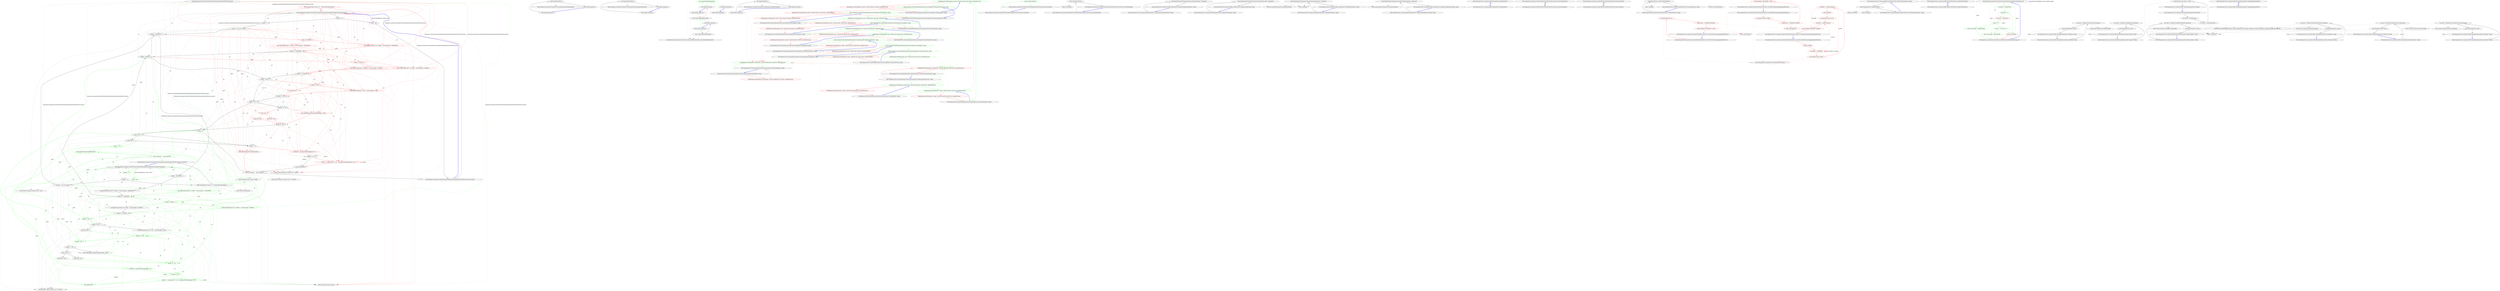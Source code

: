 digraph  {
n45 [label="Humanizer.Localisation.NumberToWords.BrazilianPortugueseNumberToWordsConverter", span=""];
n0 [label="Entry Humanizer.Localisation.NumberToWords.BrazilianPortugueseNumberToWordsConverter.Convert(int)", span="12-12", cluster="Humanizer.Localisation.NumberToWords.BrazilianPortugueseNumberToWordsConverter.Convert(int)"];
n1 [label="number == 0", span="14-14", cluster="Humanizer.Localisation.NumberToWords.BrazilianPortugueseNumberToWordsConverter.Convert(int)"];
n3 [label="number < 0", span="17-17", cluster="Humanizer.Localisation.NumberToWords.BrazilianPortugueseNumberToWordsConverter.Convert(int)"];
n4 [label="return string.Format(''menos {0}'', Convert(Math.Abs(number)));", span="18-18", cluster="Humanizer.Localisation.NumberToWords.BrazilianPortugueseNumberToWordsConverter.Convert(int)", color=red, community=0];
n6 [label="(number / 1000000000) > 0", span="22-22", cluster="Humanizer.Localisation.NumberToWords.BrazilianPortugueseNumberToWordsConverter.Convert(int)"];
n7 [label="number / 1000000000 > 2", span="24-24", cluster="Humanizer.Localisation.NumberToWords.BrazilianPortugueseNumberToWordsConverter.Convert(int)", color=red, community=0];
n8 [label="parts.Add(string.Format(''{0} bilhões'', Convert(number / 1000000000)))", span="26-26", cluster="Humanizer.Localisation.NumberToWords.BrazilianPortugueseNumberToWordsConverter.Convert(int)", color=red, community=0];
n9 [label="parts.Add(string.Format(''{0} bilhão'', Convert(number / 1000000000)))", span="30-30", cluster="Humanizer.Localisation.NumberToWords.BrazilianPortugueseNumberToWordsConverter.Convert(int)", color=red, community=0];
n10 [label="number %= 1000000000", span="32-32", cluster="Humanizer.Localisation.NumberToWords.BrazilianPortugueseNumberToWordsConverter.Convert(int)"];
n11 [label="(number / 1000000) > 0", span="35-35", cluster="Humanizer.Localisation.NumberToWords.BrazilianPortugueseNumberToWordsConverter.Convert(int)"];
n12 [label="number / 1000000 > 2", span="37-37", cluster="Humanizer.Localisation.NumberToWords.BrazilianPortugueseNumberToWordsConverter.Convert(int)", color=red, community=0];
n13 [label="parts.Add(string.Format(''{0} milhões'', Convert(number / 1000000)))", span="39-39", cluster="Humanizer.Localisation.NumberToWords.BrazilianPortugueseNumberToWordsConverter.Convert(int)", color=red, community=0];
n14 [label="parts.Add(string.Format(''{0} milhão'', Convert(number / 1000000)))", span="43-43", cluster="Humanizer.Localisation.NumberToWords.BrazilianPortugueseNumberToWordsConverter.Convert(int)", color=red, community=0];
n15 [label="number %= 1000000", span="45-45", cluster="Humanizer.Localisation.NumberToWords.BrazilianPortugueseNumberToWordsConverter.Convert(int)"];
n16 [label="(number / 1000) > 0", span="48-48", cluster="Humanizer.Localisation.NumberToWords.BrazilianPortugueseNumberToWordsConverter.Convert(int)"];
n17 [label="number / 1000 == 1", span="50-50", cluster="Humanizer.Localisation.NumberToWords.BrazilianPortugueseNumberToWordsConverter.Convert(int)", color=red, community=0];
n19 [label="parts.Add(string.Format(''{0} mil'', Convert(number / 1000)))", span="53-53", cluster="Humanizer.Localisation.NumberToWords.BrazilianPortugueseNumberToWordsConverter.Convert(int)", color=red, community=0];
n20 [label="number %= 1000", span="55-55", cluster="Humanizer.Localisation.NumberToWords.BrazilianPortugueseNumberToWordsConverter.Convert(int)"];
n21 [label="(number / 100) > 0", span="58-58", cluster="Humanizer.Localisation.NumberToWords.BrazilianPortugueseNumberToWordsConverter.Convert(int)"];
n22 [label="number == 100", span="60-60", cluster="Humanizer.Localisation.NumberToWords.BrazilianPortugueseNumberToWordsConverter.Convert(int)"];
n26 [label="parts.Add(portugueseHundredsMap[(number / 100)])", span="73-73", cluster="Humanizer.Localisation.NumberToWords.BrazilianPortugueseNumberToWordsConverter.Convert(int)", color=red, community=0];
n27 [label="number %= 100", span="76-76", cluster="Humanizer.Localisation.NumberToWords.BrazilianPortugueseNumberToWordsConverter.Convert(int)"];
n28 [label="number > 0", span="79-79", cluster="Humanizer.Localisation.NumberToWords.BrazilianPortugueseNumberToWordsConverter.Convert(int)"];
n31 [label="number < 20", span="84-84", cluster="Humanizer.Localisation.NumberToWords.BrazilianPortugueseNumberToWordsConverter.Convert(int)"];
n32 [label="parts.Add(portugueseUnitsMap[number])", span="85-85", cluster="Humanizer.Localisation.NumberToWords.BrazilianPortugueseNumberToWordsConverter.Convert(int)", color=red, community=0];
n33 [label="var lastPart = portugueseTensMap[number / 10]", span="88-88", cluster="Humanizer.Localisation.NumberToWords.BrazilianPortugueseNumberToWordsConverter.Convert(int)", color=red, community=0];
n34 [label="(number % 10) > 0", span="89-89", cluster="Humanizer.Localisation.NumberToWords.BrazilianPortugueseNumberToWordsConverter.Convert(int)"];
n35 [label="lastPart += string.Format('' e {0}'', portugueseUnitsMap[number % 10])", span="90-90", cluster="Humanizer.Localisation.NumberToWords.BrazilianPortugueseNumberToWordsConverter.Convert(int)", color=red, community=0];
n2 [label="return ''zero'';", span="15-15", cluster="Humanizer.Localisation.NumberToWords.BrazilianPortugueseNumberToWordsConverter.Convert(int)"];
n5 [label="var parts = new List<string>()", span="20-20", cluster="Humanizer.Localisation.NumberToWords.BrazilianPortugueseNumberToWordsConverter.Convert(int)"];
n41 [label="Entry System.Collections.Generic.List<T>.List()", span="0-0", cluster="System.Collections.Generic.List<T>.List()"];
n18 [label="parts.Add(''mil'')", span="51-51", cluster="Humanizer.Localisation.NumberToWords.BrazilianPortugueseNumberToWordsConverter.Convert(int)", color=red, community=0];
n23 [label="parts.Count > 0", span="62-62", cluster="Humanizer.Localisation.NumberToWords.BrazilianPortugueseNumberToWordsConverter.Convert(int)", color=red, community=0];
n24 [label="parts.Add(''e cem'')", span="64-64", cluster="Humanizer.Localisation.NumberToWords.BrazilianPortugueseNumberToWordsConverter.Convert(int)", color=red, community=0];
n25 [label="parts.Add(''cem'')", span="68-68", cluster="Humanizer.Localisation.NumberToWords.BrazilianPortugueseNumberToWordsConverter.Convert(int)", color=red, community=0];
n29 [label="parts.Count != 0", span="81-81", cluster="Humanizer.Localisation.NumberToWords.BrazilianPortugueseNumberToWordsConverter.Convert(int)"];
n30 [label="parts.Add(''e'')", span="82-82", cluster="Humanizer.Localisation.NumberToWords.BrazilianPortugueseNumberToWordsConverter.Convert(int)"];
n36 [label="parts.Add(lastPart)", span="92-92", cluster="Humanizer.Localisation.NumberToWords.BrazilianPortugueseNumberToWordsConverter.Convert(int)"];
n37 [label="return string.Join('' '', parts.ToArray());", span="96-96", cluster="Humanizer.Localisation.NumberToWords.BrazilianPortugueseNumberToWordsConverter.Convert(int)"];
n40 [label="Entry string.Format(string, object)", span="0-0", cluster="string.Format(string, object)"];
n42 [label="Entry System.Collections.Generic.List<T>.Add(T)", span="0-0", cluster="System.Collections.Generic.List<T>.Add(T)"];
n38 [label="Exit Humanizer.Localisation.NumberToWords.BrazilianPortugueseNumberToWordsConverter.Convert(int)", span="12-12", cluster="Humanizer.Localisation.NumberToWords.BrazilianPortugueseNumberToWordsConverter.Convert(int)"];
n39 [label="Entry System.Math.Abs(int)", span="0-0", cluster="System.Math.Abs(int)"];
n43 [label="Entry System.Collections.Generic.List<T>.ToArray()", span="0-0", cluster="System.Collections.Generic.List<T>.ToArray()"];
n44 [label="Entry string.Join(string, params string[])", span="0-0", cluster="string.Join(string, params string[])"];
d1 [label="number == 0", span="14-14", cluster="Humanizer.Localisation.NumberToWords.BrazilianPortugueseNumberToWordsConverter.Convert(int)", color=green, community=0];
d0 [label="Entry Humanizer.Localisation.NumberToWords.BrazilianPortugueseNumberToWordsConverter.Convert(int)", span="12-12", cluster="Humanizer.Localisation.NumberToWords.BrazilianPortugueseNumberToWordsConverter.Convert(int)"];
d2 [label="return ''zero'';", span="15-15", cluster="Humanizer.Localisation.NumberToWords.BrazilianPortugueseNumberToWordsConverter.Convert(int)", color=green, community=0];
d3 [label="number < 0", span="17-17", cluster="Humanizer.Localisation.NumberToWords.BrazilianPortugueseNumberToWordsConverter.Convert(int)"];
d9 [label="parts.Add(string.Format(''{0} bilhão'', Convert(number / 1000000000)))", span="30-30", cluster="Humanizer.Localisation.NumberToWords.BrazilianPortugueseNumberToWordsConverter.Convert(int)", color=green, community=0];
d7 [label="number / 1000000000 > 2", span="24-24", cluster="Humanizer.Localisation.NumberToWords.BrazilianPortugueseNumberToWordsConverter.Convert(int)"];
d5 [label="var parts = new List<string>()", span="20-20", cluster="Humanizer.Localisation.NumberToWords.BrazilianPortugueseNumberToWordsConverter.Convert(int)"];
d10 [label="number %= 1000000000", span="32-32", cluster="Humanizer.Localisation.NumberToWords.BrazilianPortugueseNumberToWordsConverter.Convert(int)"];
d42 [label="Entry System.Collections.Generic.List<T>.Add(T)", span="0-0", cluster="System.Collections.Generic.List<T>.Add(T)"];
d12 [label="number / 1000000 > 2", span="37-37", cluster="Humanizer.Localisation.NumberToWords.BrazilianPortugueseNumberToWordsConverter.Convert(int)", color=green, community=0];
d13 [label="parts.Add(string.Format(''{0} milhões'', Convert(number / 1000000)))", span="39-39", cluster="Humanizer.Localisation.NumberToWords.BrazilianPortugueseNumberToWordsConverter.Convert(int)", color=green, community=0];
d14 [label="parts.Add(string.Format(''{0} milhão'', Convert(number / 1000000)))", span="43-43", cluster="Humanizer.Localisation.NumberToWords.BrazilianPortugueseNumberToWordsConverter.Convert(int)"];
d15 [label="number %= 1000000", span="45-45", cluster="Humanizer.Localisation.NumberToWords.BrazilianPortugueseNumberToWordsConverter.Convert(int)"];
d16 [label="(number / 1000) > 0", span="48-48", cluster="Humanizer.Localisation.NumberToWords.BrazilianPortugueseNumberToWordsConverter.Convert(int)", color=green, community=0];
d17 [label="number / 1000 == 1", span="50-50", cluster="Humanizer.Localisation.NumberToWords.BrazilianPortugueseNumberToWordsConverter.Convert(int)"];
d21 [label="(number / 100) > 0", span="58-58", cluster="Humanizer.Localisation.NumberToWords.BrazilianPortugueseNumberToWordsConverter.Convert(int)", color=green, community=0];
d20 [label="number %= 1000", span="55-55", cluster="Humanizer.Localisation.NumberToWords.BrazilianPortugueseNumberToWordsConverter.Convert(int)", color=green, community=0];
d19 [label="parts.Add(string.Format(''{0} mil'', Convert(number / 1000)))", span="53-53", cluster="Humanizer.Localisation.NumberToWords.BrazilianPortugueseNumberToWordsConverter.Convert(int)"];
d18 [label="parts.Add(''mil'')", span="51-51", cluster="Humanizer.Localisation.NumberToWords.BrazilianPortugueseNumberToWordsConverter.Convert(int)"];
d22 [label="number == 100", span="60-60", cluster="Humanizer.Localisation.NumberToWords.BrazilianPortugueseNumberToWordsConverter.Convert(int)"];
d26 [label="parts.Add(portugueseHundredsMap[(number / 100)])", span="73-73", cluster="Humanizer.Localisation.NumberToWords.BrazilianPortugueseNumberToWordsConverter.Convert(int)"];
d27 [label="number %= 100", span="76-76", cluster="Humanizer.Localisation.NumberToWords.BrazilianPortugueseNumberToWordsConverter.Convert(int)", color=green, community=0];
d31 [label="number < 20", span="84-84", cluster="Humanizer.Localisation.NumberToWords.BrazilianPortugueseNumberToWordsConverter.Convert(int)", color=green, community=0];
d32 [label="parts.Add(portugueseUnitsMap[number])", span="85-85", cluster="Humanizer.Localisation.NumberToWords.BrazilianPortugueseNumberToWordsConverter.Convert(int)", color=green, community=0];
d33 [label="var lastPart = portugueseTensMap[number / 10]", span="88-88", cluster="Humanizer.Localisation.NumberToWords.BrazilianPortugueseNumberToWordsConverter.Convert(int)", color=green, community=0];
d34 [label="(number % 10) > 0", span="89-89", cluster="Humanizer.Localisation.NumberToWords.BrazilianPortugueseNumberToWordsConverter.Convert(int)", color=green, community=0];
d35 [label="lastPart += string.Format('' e {0}'', portugueseUnitsMap[number % 10])", span="90-90", cluster="Humanizer.Localisation.NumberToWords.BrazilianPortugueseNumberToWordsConverter.Convert(int)", color=green, community=0];
d24 [label="parts.Add(''e cem'')", span="64-64", cluster="Humanizer.Localisation.NumberToWords.BrazilianPortugueseNumberToWordsConverter.Convert(int)"];
d25 [label="parts.Add(''cem'')", span="68-68", cluster="Humanizer.Localisation.NumberToWords.BrazilianPortugueseNumberToWordsConverter.Convert(int)"];
d37 [label="return string.Join('' '', parts.ToArray());", span="96-96", cluster="Humanizer.Localisation.NumberToWords.BrazilianPortugueseNumberToWordsConverter.Convert(int)", color=green, community=0];
d36 [label="parts.Add(lastPart)", span="92-92", cluster="Humanizer.Localisation.NumberToWords.BrazilianPortugueseNumberToWordsConverter.Convert(int)", color=green, community=0];
d38 [label="Exit Humanizer.Localisation.NumberToWords.BrazilianPortugueseNumberToWordsConverter.Convert(int)", span="12-12", cluster="Humanizer.Localisation.NumberToWords.BrazilianPortugueseNumberToWordsConverter.Convert(int)"];
d4 [label="return string.Format(''menos {0}'', Convert(Math.Abs(number)));", span="18-18", cluster="Humanizer.Localisation.NumberToWords.BrazilianPortugueseNumberToWordsConverter.Convert(int)"];
d8 [label="parts.Add(string.Format(''{0} bilhões'', Convert(number / 1000000000)))", span="26-26", cluster="Humanizer.Localisation.NumberToWords.BrazilianPortugueseNumberToWordsConverter.Convert(int)"];
d23 [label="parts.Count > 0", span="62-62", cluster="Humanizer.Localisation.NumberToWords.BrazilianPortugueseNumberToWordsConverter.Convert(int)"];
m0_7 [label="Entry Humanizer.Localisation.Formatters.RussianFormatter.RussianFormatter()", span="2-2", cluster="Humanizer.Localisation.Formatters.RussianFormatter.RussianFormatter()", file="Configurator.cs"];
m0_3 [label="Entry Humanizer.Localisation.Formatters.RomanianFormatter.RomanianFormatter()", span="2-2", cluster="Humanizer.Localisation.Formatters.RomanianFormatter.RomanianFormatter()", file="Configurator.cs"];
m0_15 [label="Entry Humanizer.Localisation.Formatters.CzechSlovakPolishFormatter.CzechSlovakPolishFormatter()", span="2-2", cluster="Humanizer.Localisation.Formatters.CzechSlovakPolishFormatter.CzechSlovakPolishFormatter()", file="Configurator.cs"];
m0_11 [label="Entry Humanizer.Localisation.Formatters.ArabicFormatter.ArabicFormatter()", span="2-2", cluster="Humanizer.Localisation.Formatters.ArabicFormatter.ArabicFormatter()", file="Configurator.cs"];
m0_19 [label="Entry lambda expression", span="21-21", cluster="lambda expression", file="Configurator.cs"];
m0_0 [label="Entry lambda expression", span="16-16", cluster="lambda expression", file="Configurator.cs"];
m0_1 [label="new RomanianFormatter()", span="16-16", cluster="lambda expression", file="Configurator.cs"];
m0_2 [label="Exit lambda expression", span="16-16", cluster="lambda expression", file="Configurator.cs"];
m0_4 [label="Entry lambda expression", span="17-17", cluster="lambda expression", file="Configurator.cs"];
m0_5 [label="new RussianFormatter()", span="17-17", cluster="lambda expression", file="Configurator.cs"];
m0_6 [label="Exit lambda expression", span="17-17", cluster="lambda expression", file="Configurator.cs"];
m0_8 [label="Entry lambda expression", span="18-18", cluster="lambda expression", file="Configurator.cs"];
m0_9 [label="new ArabicFormatter()", span="18-18", cluster="lambda expression", file="Configurator.cs"];
m0_10 [label="Exit lambda expression", span="18-18", cluster="lambda expression", file="Configurator.cs"];
m0_12 [label="Entry lambda expression", span="19-19", cluster="lambda expression", file="Configurator.cs"];
m0_13 [label="new CzechSlovakPolishFormatter()", span="19-19", cluster="lambda expression", file="Configurator.cs", color=green, community=0];
m0_14 [label="Exit lambda expression", span="19-19", cluster="lambda expression", file="Configurator.cs"];
m0_16 [label="Entry lambda expression", span="20-20", cluster="lambda expression", file="Configurator.cs"];
m0_17 [label="new CzechSlovakPolishFormatter()", span="20-20", cluster="lambda expression", file="Configurator.cs"];
m0_18 [label="Exit lambda expression", span="20-20", cluster="lambda expression", file="Configurator.cs"];
m0_20 [label="new CzechSlovakPolishFormatter()", span="21-21", cluster="lambda expression", file="Configurator.cs"];
m0_21 [label="Exit lambda expression", span="21-21", cluster="lambda expression", file="Configurator.cs"];
m2_13 [label="DateHumanize.Verify(expected, seconds, TimeUnit.Second, Tense.Future, DefaultPrecision)", span="60-60", cluster="Humanizer.Tests.DateTimeHumanizePrecisionStrategyTests.SecondsFromNow(int, string)", file="DateTimeHumanizePrecisionStrategyTests.cs", color=green, community=0];
m2_14 [label="DateHumanize.Verify(expected, minutes, TimeUnit.Minute, Tense.Past, defaultPrecision)", span="72-72", cluster="Humanizer.Tests.DateTimeHumanizePrecisionStrategyTests.MinutesAgo(int, string)", color=red, community=0, file="DateTimeHumanizePrecisionStrategyTests.cs"];
m2_16 [label="Entry Humanizer.Tests.DateTimeHumanizePrecisionStrategyTests.MinutesFromNow(int, string)", span="84-84", cluster="Humanizer.Tests.DateTimeHumanizePrecisionStrategyTests.MinutesFromNow(int, string)", color=green, community=0, file="DateTimeHumanizePrecisionStrategyTests.cs"];
m2_15 [label="Exit Humanizer.Tests.DateTimeHumanizePrecisionStrategyTests.MinutesAgo(int, string)", span="70-70", cluster="Humanizer.Tests.DateTimeHumanizePrecisionStrategyTests.MinutesAgo(int, string)", file="DateTimeHumanizePrecisionStrategyTests.cs"];
m2_3 [label="DateHumanize.Verify(expected, milliseconds, TimeUnit.Millisecond, Tense.Past, DefaultPrecision)", span="20-20", cluster="Humanizer.Tests.DateTimeHumanizePrecisionStrategyTests.MillisecondsAgo(int, string)", file="DateTimeHumanizePrecisionStrategyTests.cs", color=green, community=0];
m2_31 [label="DateHumanize.Verify(expected, days, TimeUnit.Day, Tense.Future, DefaultPrecision)", span="145-145", cluster="Humanizer.Tests.DateTimeHumanizePrecisionStrategyTests.DaysFromNow(int, string)", file="DateTimeHumanizePrecisionStrategyTests.cs", color=green, community=0];
m2_32 [label="DateHumanize.Verify(expected, months, TimeUnit.Month, Tense.Past, defaultPrecision)", span="156-156", cluster="Humanizer.Tests.DateTimeHumanizePrecisionStrategyTests.MonthsAgo(int, string)", color=red, community=0, file="DateTimeHumanizePrecisionStrategyTests.cs"];
m2_34 [label="Entry Humanizer.Tests.DateTimeHumanizePrecisionStrategyTests.MonthsFromNow(int, string)", span="167-167", cluster="Humanizer.Tests.DateTimeHumanizePrecisionStrategyTests.MonthsFromNow(int, string)", color=green, community=0, file="DateTimeHumanizePrecisionStrategyTests.cs"];
m2_33 [label="Exit Humanizer.Tests.DateTimeHumanizePrecisionStrategyTests.MonthsAgo(int, string)", span="154-154", cluster="Humanizer.Tests.DateTimeHumanizePrecisionStrategyTests.MonthsAgo(int, string)", file="DateTimeHumanizePrecisionStrategyTests.cs"];
m2_10 [label="DateHumanize.Verify(expected, seconds, TimeUnit.Second, Tense.Past, DefaultPrecision)", span="46-46", cluster="Humanizer.Tests.DateTimeHumanizePrecisionStrategyTests.SecondsAgo(int, string)", file="DateTimeHumanizePrecisionStrategyTests.cs", color=green, community=0];
m2_11 [label="DateHumanize.Verify(expected, seconds, TimeUnit.Second, Tense.Future, defaultPrecision)", span="58-58", cluster="Humanizer.Tests.DateTimeHumanizePrecisionStrategyTests.SecondsFromNow(int, string)", color=red, community=0, file="DateTimeHumanizePrecisionStrategyTests.cs"];
m2_12 [label="Exit Humanizer.Tests.DateTimeHumanizePrecisionStrategyTests.SecondsFromNow(int, string)", span="56-56", cluster="Humanizer.Tests.DateTimeHumanizePrecisionStrategyTests.SecondsFromNow(int, string)", file="DateTimeHumanizePrecisionStrategyTests.cs"];
m2_28 [label="DateHumanize.Verify(expected, days, TimeUnit.Day, Tense.Past, DefaultPrecision)", span="131-131", cluster="Humanizer.Tests.DateTimeHumanizePrecisionStrategyTests.DaysAgo(int, string)", file="DateTimeHumanizePrecisionStrategyTests.cs", color=green, community=0];
m2_29 [label="DateHumanize.Verify(expected, days, TimeUnit.Day, Tense.Future, defaultPrecision)", span="143-143", cluster="Humanizer.Tests.DateTimeHumanizePrecisionStrategyTests.DaysFromNow(int, string)", color=red, community=0, file="DateTimeHumanizePrecisionStrategyTests.cs"];
m2_30 [label="Exit Humanizer.Tests.DateTimeHumanizePrecisionStrategyTests.DaysFromNow(int, string)", span="141-141", cluster="Humanizer.Tests.DateTimeHumanizePrecisionStrategyTests.DaysFromNow(int, string)", file="DateTimeHumanizePrecisionStrategyTests.cs"];
m2_35 [label="DateHumanize.Verify(expected, months, TimeUnit.Month, Tense.Future, defaultPrecision)", span="169-169", cluster="Humanizer.Tests.DateTimeHumanizePrecisionStrategyTests.MonthsFromNow(int, string)", color=red, community=0, file="DateTimeHumanizePrecisionStrategyTests.cs"];
m2_37 [label="Entry Humanizer.Tests.DateTimeHumanizePrecisionStrategyTests.YearsAgo(int, string)", span="175-175", cluster="Humanizer.Tests.DateTimeHumanizePrecisionStrategyTests.YearsAgo(int, string)", color=green, community=0, file="DateTimeHumanizePrecisionStrategyTests.cs"];
m2_36 [label="Exit Humanizer.Tests.DateTimeHumanizePrecisionStrategyTests.MonthsFromNow(int, string)", span="167-167", cluster="Humanizer.Tests.DateTimeHumanizePrecisionStrategyTests.MonthsFromNow(int, string)", file="DateTimeHumanizePrecisionStrategyTests.cs"];
m2_22 [label="DateHumanize.Verify(expected, hours, TimeUnit.Hour, Tense.Past, DefaultPrecision)", span="103-103", cluster="Humanizer.Tests.DateTimeHumanizePrecisionStrategyTests.HoursAgo(int, string)", file="DateTimeHumanizePrecisionStrategyTests.cs", color=green, community=0];
m2_23 [label="DateHumanize.Verify(expected, hours, TimeUnit.Hour, Tense.Future, defaultPrecision)", span="115-115", cluster="Humanizer.Tests.DateTimeHumanizePrecisionStrategyTests.HoursFromNow(int, string)", color=red, community=0, file="DateTimeHumanizePrecisionStrategyTests.cs"];
m2_25 [label="Entry Humanizer.Tests.DateTimeHumanizePrecisionStrategyTests.DaysAgo(int, string)", span="127-127", cluster="Humanizer.Tests.DateTimeHumanizePrecisionStrategyTests.DaysAgo(int, string)", color=green, community=0, file="DateTimeHumanizePrecisionStrategyTests.cs"];
m2_24 [label="Exit Humanizer.Tests.DateTimeHumanizePrecisionStrategyTests.HoursFromNow(int, string)", span="113-113", cluster="Humanizer.Tests.DateTimeHumanizePrecisionStrategyTests.HoursFromNow(int, string)", file="DateTimeHumanizePrecisionStrategyTests.cs"];
m2_26 [label="DateHumanize.Verify(expected, days, TimeUnit.Day, Tense.Past, defaultPrecision)", span="129-129", cluster="Humanizer.Tests.DateTimeHumanizePrecisionStrategyTests.DaysAgo(int, string)", color=red, community=0, file="DateTimeHumanizePrecisionStrategyTests.cs"];
m2_27 [label="Exit Humanizer.Tests.DateTimeHumanizePrecisionStrategyTests.DaysAgo(int, string)", span="127-127", cluster="Humanizer.Tests.DateTimeHumanizePrecisionStrategyTests.DaysAgo(int, string)", file="DateTimeHumanizePrecisionStrategyTests.cs"];
m2_38 [label="DateHumanize.Verify(expected, years, TimeUnit.Year, Tense.Past, defaultPrecision)", span="177-177", cluster="Humanizer.Tests.DateTimeHumanizePrecisionStrategyTests.YearsAgo(int, string)", color=red, community=0, file="DateTimeHumanizePrecisionStrategyTests.cs"];
m2_40 [label="Entry Humanizer.Tests.DateTimeHumanizePrecisionStrategyTests.YearsFromNow(int, string)", span="183-183", cluster="Humanizer.Tests.DateTimeHumanizePrecisionStrategyTests.YearsFromNow(int, string)", color=green, community=0, file="DateTimeHumanizePrecisionStrategyTests.cs"];
m2_39 [label="Exit Humanizer.Tests.DateTimeHumanizePrecisionStrategyTests.YearsAgo(int, string)", span="175-175", cluster="Humanizer.Tests.DateTimeHumanizePrecisionStrategyTests.YearsAgo(int, string)", file="DateTimeHumanizePrecisionStrategyTests.cs"];
m2_17 [label="DateHumanize.Verify(expected, minutes, TimeUnit.Minute, Tense.Future, defaultPrecision)", span="86-86", cluster="Humanizer.Tests.DateTimeHumanizePrecisionStrategyTests.MinutesFromNow(int, string)", color=red, community=0, file="DateTimeHumanizePrecisionStrategyTests.cs"];
m2_19 [label="Entry Humanizer.Tests.DateTimeHumanizePrecisionStrategyTests.HoursAgo(int, string)", span="99-99", cluster="Humanizer.Tests.DateTimeHumanizePrecisionStrategyTests.HoursAgo(int, string)", color=green, community=0, file="DateTimeHumanizePrecisionStrategyTests.cs"];
m2_18 [label="Exit Humanizer.Tests.DateTimeHumanizePrecisionStrategyTests.MinutesFromNow(int, string)", span="84-84", cluster="Humanizer.Tests.DateTimeHumanizePrecisionStrategyTests.MinutesFromNow(int, string)", file="DateTimeHumanizePrecisionStrategyTests.cs"];
m2_41 [label="DateHumanize.Verify(expected, years, TimeUnit.Year, Tense.Future, defaultPrecision)", span="185-185", cluster="Humanizer.Tests.DateTimeHumanizePrecisionStrategyTests.YearsFromNow(int, string)", color=red, community=0, file="DateTimeHumanizePrecisionStrategyTests.cs"];
m2_43 [label="DateHumanize.Verify(expected, years, TimeUnit.Year, Tense.Future, DefaultPrecision)", span="187-187", cluster="Humanizer.Tests.DateTimeHumanizePrecisionStrategyTests.YearsFromNow(int, string)", color=green, community=0, file="DateTimeHumanizePrecisionStrategyTests.cs"];
m2_42 [label="Exit Humanizer.Tests.DateTimeHumanizePrecisionStrategyTests.YearsFromNow(int, string)", span="183-183", cluster="Humanizer.Tests.DateTimeHumanizePrecisionStrategyTests.YearsFromNow(int, string)", file="DateTimeHumanizePrecisionStrategyTests.cs"];
m2_7 [label="DateHumanize.Verify(expected, milliseconds, TimeUnit.Millisecond, Tense.Future, DefaultPrecision)", span="32-32", cluster="Humanizer.Tests.DateTimeHumanizePrecisionStrategyTests.MillisecondsFromNow(int, string)", file="DateTimeHumanizePrecisionStrategyTests.cs", color=green, community=0];
m2_8 [label="DateHumanize.Verify(expected, seconds, TimeUnit.Second, Tense.Past, defaultPrecision)", span="44-44", cluster="Humanizer.Tests.DateTimeHumanizePrecisionStrategyTests.SecondsAgo(int, string)", color=red, community=0, file="DateTimeHumanizePrecisionStrategyTests.cs"];
m2_9 [label="Exit Humanizer.Tests.DateTimeHumanizePrecisionStrategyTests.SecondsAgo(int, string)", span="42-42", cluster="Humanizer.Tests.DateTimeHumanizePrecisionStrategyTests.SecondsAgo(int, string)", file="DateTimeHumanizePrecisionStrategyTests.cs"];
m2_5 [label="DateHumanize.Verify(expected, milliseconds, TimeUnit.Millisecond, Tense.Future, defaultPrecision)", span="30-30", cluster="Humanizer.Tests.DateTimeHumanizePrecisionStrategyTests.MillisecondsFromNow(int, string)", file="DateTimeHumanizePrecisionStrategyTests.cs", color=red, community=0];
m2_20 [label="DateHumanize.Verify(expected, hours, TimeUnit.Hour, Tense.Past, defaultPrecision)", span="101-101", cluster="Humanizer.Tests.DateTimeHumanizePrecisionStrategyTests.HoursAgo(int, string)", color=red, community=0, file="DateTimeHumanizePrecisionStrategyTests.cs"];
m2_21 [label="Exit Humanizer.Tests.DateTimeHumanizePrecisionStrategyTests.HoursAgo(int, string)", span="99-99", cluster="Humanizer.Tests.DateTimeHumanizePrecisionStrategyTests.HoursAgo(int, string)", file="DateTimeHumanizePrecisionStrategyTests.cs"];
m2_4 [label="Entry Humanizer.Tests.DateTimeHumanizePrecisionStrategyTests.MillisecondsFromNow(int, string)", span="28-28", cluster="Humanizer.Tests.DateTimeHumanizePrecisionStrategyTests.MillisecondsFromNow(int, string)", file="DateTimeHumanizePrecisionStrategyTests.cs"];
m2_6 [label="Exit Humanizer.Tests.DateTimeHumanizePrecisionStrategyTests.MillisecondsFromNow(int, string)", span="28-28", cluster="Humanizer.Tests.DateTimeHumanizePrecisionStrategyTests.MillisecondsFromNow(int, string)", file="DateTimeHumanizePrecisionStrategyTests.cs"];
m2_0 [label="Entry Humanizer.Tests.DateTimeHumanizePrecisionStrategyTests.MillisecondsAgo(int, string)", span="16-16", cluster="Humanizer.Tests.DateTimeHumanizePrecisionStrategyTests.MillisecondsAgo(int, string)", file="DateTimeHumanizePrecisionStrategyTests.cs"];
m2_1 [label="DateHumanize.Verify(expected, milliseconds, TimeUnit.Millisecond, Tense.Past, defaultPrecision)", span="18-18", cluster="Humanizer.Tests.DateTimeHumanizePrecisionStrategyTests.MillisecondsAgo(int, string)", color=red, community=0, file="DateTimeHumanizePrecisionStrategyTests.cs"];
m2_2 [label="Exit Humanizer.Tests.DateTimeHumanizePrecisionStrategyTests.MillisecondsAgo(int, string)", span="16-16", cluster="Humanizer.Tests.DateTimeHumanizePrecisionStrategyTests.MillisecondsAgo(int, string)", file="DateTimeHumanizePrecisionStrategyTests.cs"];
m3_3 [label="Entry int.ToString()", span="0-0", cluster="int.ToString()", file="DefaultNumberToWordsConverter.cs"];
m3_0 [label="Entry Humanizer.Localisation.NumberToWords.DefaultNumberToWordsConverter.Convert(int)", span="4-4", cluster="Humanizer.Localisation.NumberToWords.DefaultNumberToWordsConverter.Convert(int)", file="DefaultNumberToWordsConverter.cs"];
m3_1 [label="return number.ToString();", span="6-6", cluster="Humanizer.Localisation.NumberToWords.DefaultNumberToWordsConverter.Convert(int)", file="DefaultNumberToWordsConverter.cs", color=green, community=0];
m3_2 [label="Exit Humanizer.Localisation.NumberToWords.DefaultNumberToWordsConverter.Convert(int)", span="4-4", cluster="Humanizer.Localisation.NumberToWords.DefaultNumberToWordsConverter.Convert(int)", file="DefaultNumberToWordsConverter.cs"];
m3_4 [label="Entry Humanizer.Localisation.NumberToWords.DefaultNumberToWordsConverter.ConvertToOrdinal(int)", span="9-9", cluster="Humanizer.Localisation.NumberToWords.DefaultNumberToWordsConverter.ConvertToOrdinal(int)", file="DefaultNumberToWordsConverter.cs"];
m3_5 [label="return number.ToString();", span="11-11", cluster="Humanizer.Localisation.NumberToWords.DefaultNumberToWordsConverter.ConvertToOrdinal(int)", file="DefaultNumberToWordsConverter.cs"];
m3_6 [label="Exit Humanizer.Localisation.NumberToWords.DefaultNumberToWordsConverter.ConvertToOrdinal(int)", span="9-9", cluster="Humanizer.Localisation.NumberToWords.DefaultNumberToWordsConverter.ConvertToOrdinal(int)", file="DefaultNumberToWordsConverter.cs"];
m4_13 [label="Entry int.Ordinalize(Humanizer.GrammaticalGender)", span="53-53", cluster="int.Ordinalize(Humanizer.GrammaticalGender)", file="EnglishNumberToWordsConverter.cs"];
m4_5 [label="Entry string.Ordinalize(Humanizer.GrammaticalGender)", span="29-29", cluster="string.Ordinalize(Humanizer.GrammaticalGender)", file="EnglishNumberToWordsConverter.cs"];
m4_2 [label="Entry Humanizer.Tests.Localisation.ptBR.OrdinalizeTests.OrdinalizeString(string, string)", span="25-25", cluster="Humanizer.Tests.Localisation.ptBR.OrdinalizeTests.OrdinalizeString(string, string)", file="EnglishNumberToWordsConverter.cs"];
m4_3 [label="Assert.Equal(number.Ordinalize(GrammaticalGender.Masculine), ordinalized)", span="27-27", cluster="Humanizer.Tests.Localisation.ptBR.OrdinalizeTests.OrdinalizeString(string, string)", file="EnglishNumberToWordsConverter.cs"];
m4_4 [label="Exit Humanizer.Tests.Localisation.ptBR.OrdinalizeTests.OrdinalizeString(string, string)", span="25-25", cluster="Humanizer.Tests.Localisation.ptBR.OrdinalizeTests.OrdinalizeString(string, string)", file="EnglishNumberToWordsConverter.cs"];
m4_6 [label="Entry Unk.Equal", span="", cluster="Unk.Equal", file="EnglishNumberToWordsConverter.cs"];
m4_14 [label="Entry Humanizer.Tests.Localisation.ptBR.OrdinalizeTests.OrdinalizeNumberFeminine(int, string)", span="84-84", cluster="Humanizer.Tests.Localisation.ptBR.OrdinalizeTests.OrdinalizeNumberFeminine(int, string)", file="EnglishNumberToWordsConverter.cs"];
m4_15 [label="Assert.Equal(number.Ordinalize(GrammaticalGender.Feminine), ordinalized)", span="86-86", cluster="Humanizer.Tests.Localisation.ptBR.OrdinalizeTests.OrdinalizeNumberFeminine(int, string)", file="EnglishNumberToWordsConverter.cs"];
m4_16 [label="Exit Humanizer.Tests.Localisation.ptBR.OrdinalizeTests.OrdinalizeNumberFeminine(int, string)", span="84-84", cluster="Humanizer.Tests.Localisation.ptBR.OrdinalizeTests.OrdinalizeNumberFeminine(int, string)", file="EnglishNumberToWordsConverter.cs"];
m4_10 [label="Entry Humanizer.Tests.Localisation.ptBR.OrdinalizeTests.OrdinalizeNumber(int, string)", span="64-64", cluster="Humanizer.Tests.Localisation.ptBR.OrdinalizeTests.OrdinalizeNumber(int, string)", file="EnglishNumberToWordsConverter.cs"];
m4_11 [label="Assert.Equal(number.Ordinalize(GrammaticalGender.Masculine), ordinalized)", span="66-66", cluster="Humanizer.Tests.Localisation.ptBR.OrdinalizeTests.OrdinalizeNumber(int, string)", file="EnglishNumberToWordsConverter.cs"];
m4_12 [label="Exit Humanizer.Tests.Localisation.ptBR.OrdinalizeTests.OrdinalizeNumber(int, string)", span="64-64", cluster="Humanizer.Tests.Localisation.ptBR.OrdinalizeTests.OrdinalizeNumber(int, string)", file="EnglishNumberToWordsConverter.cs"];
m4_0 [label="Entry Humanizer.Tests.Localisation.ptBR.OrdinalizeTests.OrdinalizeTests()", span="6-6", cluster="Humanizer.Tests.Localisation.ptBR.OrdinalizeTests.OrdinalizeTests()", file="EnglishNumberToWordsConverter.cs"];
m4_1 [label="Exit Humanizer.Tests.Localisation.ptBR.OrdinalizeTests.OrdinalizeTests()", span="6-6", cluster="Humanizer.Tests.Localisation.ptBR.OrdinalizeTests.OrdinalizeTests()", file="EnglishNumberToWordsConverter.cs"];
m4_7 [label="Entry Humanizer.Tests.Localisation.ptBR.OrdinalizeTests.OrdinalizeStringFeminine(string, string)", span="44-44", cluster="Humanizer.Tests.Localisation.ptBR.OrdinalizeTests.OrdinalizeStringFeminine(string, string)", file="EnglishNumberToWordsConverter.cs"];
m4_8 [label="Assert.Equal(number.Ordinalize(GrammaticalGender.Feminine), ordinalized)", span="46-46", cluster="Humanizer.Tests.Localisation.ptBR.OrdinalizeTests.OrdinalizeStringFeminine(string, string)", file="EnglishNumberToWordsConverter.cs"];
m4_9 [label="Exit Humanizer.Tests.Localisation.ptBR.OrdinalizeTests.OrdinalizeStringFeminine(string, string)", span="44-44", cluster="Humanizer.Tests.Localisation.ptBR.OrdinalizeTests.OrdinalizeStringFeminine(string, string)", file="EnglishNumberToWordsConverter.cs"];
m9_2 [label="Entry Humanizer.Localisation.NumberToWords.INumberToWordsConverter.ConvertToOrdinal(int)", span="19-19", cluster="Humanizer.Localisation.NumberToWords.INumberToWordsConverter.ConvertToOrdinal(int)", file="INumberToWordsConverter.cs"];
m9_3 [label="Exit Humanizer.Localisation.NumberToWords.INumberToWordsConverter.ConvertToOrdinal(int)", span="19-19", cluster="Humanizer.Localisation.NumberToWords.INumberToWordsConverter.ConvertToOrdinal(int)", file="INumberToWordsConverter.cs"];
m9_0 [label="Entry Humanizer.Localisation.NumberToWords.INumberToWordsConverter.Convert(int)", span="12-12", cluster="Humanizer.Localisation.NumberToWords.INumberToWordsConverter.Convert(int)", file="INumberToWordsConverter.cs"];
m9_1 [label="Exit Humanizer.Localisation.NumberToWords.INumberToWordsConverter.Convert(int)", span="12-12", cluster="Humanizer.Localisation.NumberToWords.INumberToWordsConverter.Convert(int)", file="INumberToWordsConverter.cs"];
m10_4 [label="Entry Unk.Equal", span="", cluster="Unk.Equal", file="NumberToOrdinalWordsTests.cs"];
m10_0 [label="Entry Humanizer.Tests.NumberToOrdinalWordsTests.ToOrdinalWords(int, string)", span="50-50", cluster="Humanizer.Tests.NumberToOrdinalWordsTests.ToOrdinalWords(int, string)", file="NumberToOrdinalWordsTests.cs"];
m10_1 [label="Assert.Equal(words, number.ToOrdinalWords())", span="52-52", cluster="Humanizer.Tests.NumberToOrdinalWordsTests.ToOrdinalWords(int, string)", file="NumberToOrdinalWordsTests.cs"];
m10_2 [label="Exit Humanizer.Tests.NumberToOrdinalWordsTests.ToOrdinalWords(int, string)", span="50-50", cluster="Humanizer.Tests.NumberToOrdinalWordsTests.ToOrdinalWords(int, string)", file="NumberToOrdinalWordsTests.cs"];
m10_3 [label="Entry int.ToOrdinalWords()", span="37-37", cluster="int.ToOrdinalWords()", file="NumberToOrdinalWordsTests.cs"];
m11_7 [label="Entry Unk.NotEqual", span="", cluster="Unk.NotEqual", file="NumberToWordsFactoryTests.cs"];
m11_5 [label="Entry Humanizer.Tests.AmbientCulture.AmbientCulture(string)", span="17-17", cluster="Humanizer.Tests.AmbientCulture.AmbientCulture(string)", file="NumberToWordsFactoryTests.cs"];
m11_6 [label="Entry int.ToWords()", span="27-27", cluster="int.ToWords()", file="NumberToWordsFactoryTests.cs"];
m11_8 [label="Entry Humanizer.Tests.Localisation.NumberToWordsFactoryTests.CanGetRfcStandardLanguageSpecificFactory()", span="17-17", cluster="Humanizer.Tests.Localisation.NumberToWordsFactoryTests.CanGetRfcStandardLanguageSpecificFactory()", file="NumberToWordsFactoryTests.cs"];
m11_9 [label="new AmbientCulture(''pt-BR'')", span="19-19", cluster="Humanizer.Tests.Localisation.NumberToWordsFactoryTests.CanGetRfcStandardLanguageSpecificFactory()", color=red, community=0, file="NumberToWordsFactoryTests.cs"];
m11_10 [label="string result = 1000000000.ToWords()", span="21-21", cluster="Humanizer.Tests.Localisation.NumberToWordsFactoryTests.CanGetRfcStandardLanguageSpecificFactory()", color=red, community=0, file="NumberToWordsFactoryTests.cs"];
m11_11 [label="Assert.NotEqual(''1000000000'', result)", span="22-22", cluster="Humanizer.Tests.Localisation.NumberToWordsFactoryTests.CanGetRfcStandardLanguageSpecificFactory()", color=red, community=0, file="NumberToWordsFactoryTests.cs"];
m11_12 [label="Exit Humanizer.Tests.Localisation.NumberToWordsFactoryTests.CanGetRfcStandardLanguageSpecificFactory()", span="17-17", cluster="Humanizer.Tests.Localisation.NumberToWordsFactoryTests.CanGetRfcStandardLanguageSpecificFactory()", file="NumberToWordsFactoryTests.cs"];
m11_0 [label="Entry Humanizer.Tests.Localisation.NumberToWordsFactoryTests.CanGetTwoLetterIsoLanguageSpecificFactory()", span="7-7", cluster="Humanizer.Tests.Localisation.NumberToWordsFactoryTests.CanGetTwoLetterIsoLanguageSpecificFactory()", file="NumberToWordsFactoryTests.cs"];
m11_1 [label="new AmbientCulture(''ar'')", span="9-9", cluster="Humanizer.Tests.Localisation.NumberToWordsFactoryTests.CanGetTwoLetterIsoLanguageSpecificFactory()", color=red, community=0, file="NumberToWordsFactoryTests.cs"];
m11_2 [label="string result = 1000000000.ToWords()", span="11-11", cluster="Humanizer.Tests.Localisation.NumberToWordsFactoryTests.CanGetTwoLetterIsoLanguageSpecificFactory()", color=red, community=0, file="NumberToWordsFactoryTests.cs"];
m11_3 [label="Assert.NotEqual(''1000000000'', result)", span="12-12", cluster="Humanizer.Tests.Localisation.NumberToWordsFactoryTests.CanGetTwoLetterIsoLanguageSpecificFactory()", color=red, community=0, file="NumberToWordsFactoryTests.cs"];
m11_4 [label="Exit Humanizer.Tests.Localisation.NumberToWordsFactoryTests.CanGetTwoLetterIsoLanguageSpecificFactory()", span="7-7", cluster="Humanizer.Tests.Localisation.NumberToWordsFactoryTests.CanGetTwoLetterIsoLanguageSpecificFactory()", file="NumberToWordsFactoryTests.cs"];
m11_13 [label="Entry Humanizer.Tests.Localisation.NumberToWordsFactoryTests.CanGetCorrectRfcStandardLanguageSpecificFactory()", span="27-27", cluster="Humanizer.Tests.Localisation.NumberToWordsFactoryTests.CanGetCorrectRfcStandardLanguageSpecificFactory()", file="NumberToWordsFactoryTests.cs"];
m11_14 [label="string resultPtBr", span="29-29", cluster="Humanizer.Tests.Localisation.NumberToWordsFactoryTests.CanGetCorrectRfcStandardLanguageSpecificFactory()", color=red, community=0, file="NumberToWordsFactoryTests.cs"];
m11_15 [label="int number = 1000000000", span="30-30", cluster="Humanizer.Tests.Localisation.NumberToWordsFactoryTests.CanGetCorrectRfcStandardLanguageSpecificFactory()", color=red, community=0, file="NumberToWordsFactoryTests.cs"];
m11_16 [label="new AmbientCulture(''pt-BR'')", span="31-31", cluster="Humanizer.Tests.Localisation.NumberToWordsFactoryTests.CanGetCorrectRfcStandardLanguageSpecificFactory()", color=red, community=0, file="NumberToWordsFactoryTests.cs"];
m11_17 [label="resultPtBr = number.ToWords()", span="33-33", cluster="Humanizer.Tests.Localisation.NumberToWordsFactoryTests.CanGetCorrectRfcStandardLanguageSpecificFactory()", color=red, community=0, file="NumberToWordsFactoryTests.cs"];
m11_20 [label="resultPtPt = number.ToWords()", span="39-39", cluster="Humanizer.Tests.Localisation.NumberToWordsFactoryTests.CanGetCorrectRfcStandardLanguageSpecificFactory()", color=red, community=0, file="NumberToWordsFactoryTests.cs"];
m11_18 [label="string resultPtPt", span="36-36", cluster="Humanizer.Tests.Localisation.NumberToWordsFactoryTests.CanGetCorrectRfcStandardLanguageSpecificFactory()", color=red, community=0, file="NumberToWordsFactoryTests.cs"];
m11_21 [label="Assert.NotEqual(resultPtBr, resultPtPt)", span="42-42", cluster="Humanizer.Tests.Localisation.NumberToWordsFactoryTests.CanGetCorrectRfcStandardLanguageSpecificFactory()", color=red, community=0, file="NumberToWordsFactoryTests.cs"];
m11_19 [label="new AmbientCulture(''pt-PT'')", span="37-37", cluster="Humanizer.Tests.Localisation.NumberToWordsFactoryTests.CanGetCorrectRfcStandardLanguageSpecificFactory()", color=red, community=0, file="NumberToWordsFactoryTests.cs"];
m11_22 [label="Exit Humanizer.Tests.Localisation.NumberToWordsFactoryTests.CanGetCorrectRfcStandardLanguageSpecificFactory()", span="27-27", cluster="Humanizer.Tests.Localisation.NumberToWordsFactoryTests.CanGetCorrectRfcStandardLanguageSpecificFactory()", file="NumberToWordsFactoryTests.cs"];
m12_2 [label="Entry Humanizer.Tests.Localisation.ptBR.NumberToWordsTests.ToWordsPortuguese(int, string)", span="41-41", cluster="Humanizer.Tests.Localisation.ptBR.NumberToWordsTests.ToWordsPortuguese(int, string)", file="NumberToWordsTests.cs"];
m12_3 [label="Assert.Equal(expected, number.ToWords())", span="43-43", cluster="Humanizer.Tests.Localisation.ptBR.NumberToWordsTests.ToWordsPortuguese(int, string)", file="NumberToWordsTests.cs"];
m12_4 [label="Exit Humanizer.Tests.Localisation.ptBR.NumberToWordsTests.ToWordsPortuguese(int, string)", span="41-41", cluster="Humanizer.Tests.Localisation.ptBR.NumberToWordsTests.ToWordsPortuguese(int, string)", file="NumberToWordsTests.cs"];
m12_0 [label="Entry Humanizer.Tests.Localisation.ptBR.NumberToWordsTests.NumberToWordsTests()", span="7-7", cluster="Humanizer.Tests.Localisation.ptBR.NumberToWordsTests.NumberToWordsTests()", file="NumberToWordsTests.cs"];
m12_1 [label="Exit Humanizer.Tests.Localisation.ptBR.NumberToWordsTests.NumberToWordsTests()", span="7-7", cluster="Humanizer.Tests.Localisation.ptBR.NumberToWordsTests.NumberToWordsTests()", file="NumberToWordsTests.cs"];
m12_5 [label="Entry int.ToWords()", span="27-27", cluster="int.ToWords()", file="NumberToWordsTests.cs"];
m12_6 [label="Entry Unk.Equal", span="", cluster="Unk.Equal", file="NumberToWordsTests.cs"];
m13_0 [label="Entry Humanizer.Localisation.Formatters.RussianFormatter.GetResourceKey(string, int)", span="7-7", cluster="Humanizer.Localisation.Formatters.RussianFormatter.GetResourceKey(string, int)", file="RussianFormatter.cs"];
m13_1 [label="var mod100 = number%100", span="9-9", cluster="Humanizer.Localisation.Formatters.RussianFormatter.GetResourceKey(string, int)", color=green, community=0, file="RussianFormatter.cs"];
m13_3 [label="var mod10 = number%10", span="12-12", cluster="Humanizer.Localisation.Formatters.RussianFormatter.GetResourceKey(string, int)", color=red, community=0, file="RussianFormatter.cs"];
m13_5 [label="return resourceKey + SingularPostfix;", span="15-15", cluster="Humanizer.Localisation.Formatters.RussianFormatter.GetResourceKey(string, int)", color=green, community=0, file="RussianFormatter.cs"];
m13_7 [label="return resourceKey + PaucalPostfix;", span="18-18", cluster="Humanizer.Localisation.Formatters.RussianFormatter.GetResourceKey(string, int)", color=green, community=0, file="RussianFormatter.cs"];
m13_8 [label="return resourceKey;", span="21-21", cluster="Humanizer.Localisation.Formatters.RussianFormatter.GetResourceKey(string, int)", color=red, community=0, file="RussianFormatter.cs"];
m13_2 [label="mod100/10 != 1", span="10-10", cluster="Humanizer.Localisation.Formatters.RussianFormatter.GetResourceKey(string, int)", color=green, community=0, file="RussianFormatter.cs"];
m13_4 [label="mod10 == 1", span="14-14", cluster="Humanizer.Localisation.Formatters.RussianFormatter.GetResourceKey(string, int)", color=green, community=0, file="RussianFormatter.cs"];
m13_6 [label="mod10 > 1 && mod10 < 5", span="17-17", cluster="Humanizer.Localisation.Formatters.RussianFormatter.GetResourceKey(string, int)", color=green, community=0, file="RussianFormatter.cs"];
m13_9 [label="Exit Humanizer.Localisation.Formatters.RussianFormatter.GetResourceKey(string, int)", span="7-7", cluster="Humanizer.Localisation.Formatters.RussianFormatter.GetResourceKey(string, int)", file="RussianFormatter.cs"];
m16_6 [label="Entry System.TimeSpan.FromDays(double)", span="0-0", cluster="System.TimeSpan.FromDays(double)", file="SpanishNumberToWordsConverter.cs"];
m16_33 [label="Entry Humanizer.Tests.Localisation.frBE.TimeSpanHumanizeTests.NoTime()", span="64-64", cluster="Humanizer.Tests.Localisation.frBE.TimeSpanHumanizeTests.NoTime()", file="SpanishNumberToWordsConverter.cs"];
m16_34 [label="var noTime = TimeSpan.Zero", span="66-66", cluster="Humanizer.Tests.Localisation.frBE.TimeSpanHumanizeTests.NoTime()", file="SpanishNumberToWordsConverter.cs"];
m16_35 [label="var actual = noTime.Humanize()", span="67-67", cluster="Humanizer.Tests.Localisation.frBE.TimeSpanHumanizeTests.NoTime()", file="SpanishNumberToWordsConverter.cs"];
m16_36 [label="Assert.Equal(''pas de temps'', actual)", span="68-68", cluster="Humanizer.Tests.Localisation.frBE.TimeSpanHumanizeTests.NoTime()", file="SpanishNumberToWordsConverter.cs"];
m16_37 [label="Exit Humanizer.Tests.Localisation.frBE.TimeSpanHumanizeTests.NoTime()", span="64-64", cluster="Humanizer.Tests.Localisation.frBE.TimeSpanHumanizeTests.NoTime()", file="SpanishNumberToWordsConverter.cs"];
m16_0 [label="Entry Humanizer.Tests.Localisation.frBE.TimeSpanHumanizeTests.TimeSpanHumanizeTests()", span="7-7", cluster="Humanizer.Tests.Localisation.frBE.TimeSpanHumanizeTests.TimeSpanHumanizeTests()", file="SpanishNumberToWordsConverter.cs"];
m16_1 [label="Exit Humanizer.Tests.Localisation.frBE.TimeSpanHumanizeTests.TimeSpanHumanizeTests()", span="7-7", cluster="Humanizer.Tests.Localisation.frBE.TimeSpanHumanizeTests.TimeSpanHumanizeTests()", file="SpanishNumberToWordsConverter.cs"];
m16_22 [label="Entry System.TimeSpan.FromMinutes(double)", span="0-0", cluster="System.TimeSpan.FromMinutes(double)", file="SpanishNumberToWordsConverter.cs"];
m16_28 [label="Entry Humanizer.Tests.Localisation.frBE.TimeSpanHumanizeTests.Milliseconds(int, string)", span="57-57", cluster="Humanizer.Tests.Localisation.frBE.TimeSpanHumanizeTests.Milliseconds(int, string)", file="SpanishNumberToWordsConverter.cs"];
m16_29 [label="var actual = TimeSpan.FromMilliseconds(ms).Humanize()", span="59-59", cluster="Humanizer.Tests.Localisation.frBE.TimeSpanHumanizeTests.Milliseconds(int, string)", file="SpanishNumberToWordsConverter.cs"];
m16_30 [label="Assert.Equal(expected, actual)", span="60-60", cluster="Humanizer.Tests.Localisation.frBE.TimeSpanHumanizeTests.Milliseconds(int, string)", file="SpanishNumberToWordsConverter.cs"];
m16_31 [label="Exit Humanizer.Tests.Localisation.frBE.TimeSpanHumanizeTests.Milliseconds(int, string)", span="57-57", cluster="Humanizer.Tests.Localisation.frBE.TimeSpanHumanizeTests.Milliseconds(int, string)", file="SpanishNumberToWordsConverter.cs"];
m16_32 [label="Entry System.TimeSpan.FromMilliseconds(double)", span="0-0", cluster="System.TimeSpan.FromMilliseconds(double)", file="SpanishNumberToWordsConverter.cs"];
m16_8 [label="Entry Unk.Equal", span="", cluster="Unk.Equal", file="SpanishNumberToWordsConverter.cs"];
m16_27 [label="Entry System.TimeSpan.FromSeconds(double)", span="0-0", cluster="System.TimeSpan.FromSeconds(double)", file="SpanishNumberToWordsConverter.cs"];
m16_17 [label="Entry System.TimeSpan.FromHours(double)", span="0-0", cluster="System.TimeSpan.FromHours(double)", file="SpanishNumberToWordsConverter.cs"];
m16_18 [label="Entry Humanizer.Tests.Localisation.frBE.TimeSpanHumanizeTests.Minutes(int, string)", span="39-39", cluster="Humanizer.Tests.Localisation.frBE.TimeSpanHumanizeTests.Minutes(int, string)", file="SpanishNumberToWordsConverter.cs"];
m16_19 [label="var actual = TimeSpan.FromMinutes(minutes).Humanize()", span="41-41", cluster="Humanizer.Tests.Localisation.frBE.TimeSpanHumanizeTests.Minutes(int, string)", file="SpanishNumberToWordsConverter.cs"];
m16_20 [label="Assert.Equal(expected, actual)", span="42-42", cluster="Humanizer.Tests.Localisation.frBE.TimeSpanHumanizeTests.Minutes(int, string)", file="SpanishNumberToWordsConverter.cs"];
m16_21 [label="Exit Humanizer.Tests.Localisation.frBE.TimeSpanHumanizeTests.Minutes(int, string)", span="39-39", cluster="Humanizer.Tests.Localisation.frBE.TimeSpanHumanizeTests.Minutes(int, string)", file="SpanishNumberToWordsConverter.cs"];
m16_2 [label="Entry Humanizer.Tests.Localisation.frBE.TimeSpanHumanizeTests.Weeks(int, string)", span="12-12", cluster="Humanizer.Tests.Localisation.frBE.TimeSpanHumanizeTests.Weeks(int, string)", file="SpanishNumberToWordsConverter.cs"];
m16_3 [label="var actual = TimeSpan.FromDays(days).Humanize()", span="14-14", cluster="Humanizer.Tests.Localisation.frBE.TimeSpanHumanizeTests.Weeks(int, string)", file="SpanishNumberToWordsConverter.cs"];
m16_4 [label="Assert.Equal(expected, actual)", span="15-15", cluster="Humanizer.Tests.Localisation.frBE.TimeSpanHumanizeTests.Weeks(int, string)", file="SpanishNumberToWordsConverter.cs"];
m16_5 [label="Exit Humanizer.Tests.Localisation.frBE.TimeSpanHumanizeTests.Weeks(int, string)", span="12-12", cluster="Humanizer.Tests.Localisation.frBE.TimeSpanHumanizeTests.Weeks(int, string)", file="SpanishNumberToWordsConverter.cs"];
m16_9 [label="Entry Humanizer.Tests.Localisation.frBE.TimeSpanHumanizeTests.Days(int, string)", span="21-21", cluster="Humanizer.Tests.Localisation.frBE.TimeSpanHumanizeTests.Days(int, string)", file="SpanishNumberToWordsConverter.cs"];
m16_10 [label="var actual = TimeSpan.FromDays(days).Humanize()", span="23-23", cluster="Humanizer.Tests.Localisation.frBE.TimeSpanHumanizeTests.Days(int, string)", file="SpanishNumberToWordsConverter.cs"];
m16_11 [label="Assert.Equal(expected, actual)", span="24-24", cluster="Humanizer.Tests.Localisation.frBE.TimeSpanHumanizeTests.Days(int, string)", file="SpanishNumberToWordsConverter.cs"];
m16_12 [label="Exit Humanizer.Tests.Localisation.frBE.TimeSpanHumanizeTests.Days(int, string)", span="21-21", cluster="Humanizer.Tests.Localisation.frBE.TimeSpanHumanizeTests.Days(int, string)", file="SpanishNumberToWordsConverter.cs"];
m16_13 [label="Entry Humanizer.Tests.Localisation.frBE.TimeSpanHumanizeTests.Hours(int, string)", span="30-30", cluster="Humanizer.Tests.Localisation.frBE.TimeSpanHumanizeTests.Hours(int, string)", file="SpanishNumberToWordsConverter.cs"];
m16_14 [label="var actual = TimeSpan.FromHours(hours).Humanize()", span="32-32", cluster="Humanizer.Tests.Localisation.frBE.TimeSpanHumanizeTests.Hours(int, string)", file="SpanishNumberToWordsConverter.cs"];
m16_15 [label="Assert.Equal(expected, actual)", span="33-33", cluster="Humanizer.Tests.Localisation.frBE.TimeSpanHumanizeTests.Hours(int, string)", file="SpanishNumberToWordsConverter.cs"];
m16_16 [label="Exit Humanizer.Tests.Localisation.frBE.TimeSpanHumanizeTests.Hours(int, string)", span="30-30", cluster="Humanizer.Tests.Localisation.frBE.TimeSpanHumanizeTests.Hours(int, string)", file="SpanishNumberToWordsConverter.cs"];
m16_7 [label="Entry System.TimeSpan.Humanize(int, System.Globalization.CultureInfo, Humanizer.Localisation.TimeUnit, Humanizer.Localisation.TimeUnit)", span="27-27", cluster="System.TimeSpan.Humanize(int, System.Globalization.CultureInfo, Humanizer.Localisation.TimeUnit, Humanizer.Localisation.TimeUnit)", file="SpanishNumberToWordsConverter.cs"];
m16_23 [label="Entry Humanizer.Tests.Localisation.frBE.TimeSpanHumanizeTests.Seconds(int, string)", span="48-48", cluster="Humanizer.Tests.Localisation.frBE.TimeSpanHumanizeTests.Seconds(int, string)", file="SpanishNumberToWordsConverter.cs"];
m16_24 [label="var actual = TimeSpan.FromSeconds(seconds).Humanize()", span="50-50", cluster="Humanizer.Tests.Localisation.frBE.TimeSpanHumanizeTests.Seconds(int, string)", file="SpanishNumberToWordsConverter.cs"];
m16_25 [label="Assert.Equal(expected, actual)", span="51-51", cluster="Humanizer.Tests.Localisation.frBE.TimeSpanHumanizeTests.Seconds(int, string)", file="SpanishNumberToWordsConverter.cs"];
m16_26 [label="Exit Humanizer.Tests.Localisation.frBE.TimeSpanHumanizeTests.Seconds(int, string)", span="48-48", cluster="Humanizer.Tests.Localisation.frBE.TimeSpanHumanizeTests.Seconds(int, string)", file="SpanishNumberToWordsConverter.cs"];
n45 -> n4  [key=1, style=dashed, color=red, label="Humanizer.Localisation.NumberToWords.BrazilianPortugueseNumberToWordsConverter"];
n45 -> n8  [key=1, style=dashed, color=red, label="Humanizer.Localisation.NumberToWords.BrazilianPortugueseNumberToWordsConverter"];
n45 -> n9  [key=1, style=dashed, color=red, label="Humanizer.Localisation.NumberToWords.BrazilianPortugueseNumberToWordsConverter"];
n45 -> n13  [key=1, style=dashed, color=red, label="Humanizer.Localisation.NumberToWords.BrazilianPortugueseNumberToWordsConverter"];
n45 -> n14  [key=1, style=dashed, color=red, label="Humanizer.Localisation.NumberToWords.BrazilianPortugueseNumberToWordsConverter"];
n45 -> n19  [key=1, style=dashed, color=red, label="Humanizer.Localisation.NumberToWords.BrazilianPortugueseNumberToWordsConverter"];
n45 -> d9  [key=1, style=dashed, color=green, label="Humanizer.Localisation.NumberToWords.BrazilianPortugueseNumberToWordsConverter"];
n45 -> d13  [key=1, style=dashed, color=green, label="Humanizer.Localisation.NumberToWords.BrazilianPortugueseNumberToWordsConverter"];
n45 -> d14  [key=1, style=dashed, color=darkseagreen4, label="Humanizer.Localisation.NumberToWords.BrazilianPortugueseNumberToWordsConverter"];
n45 -> d19  [key=1, style=dashed, color=darkseagreen4, label="Humanizer.Localisation.NumberToWords.BrazilianPortugueseNumberToWordsConverter"];
n45 -> d4  [key=1, style=dashed, color=darkseagreen4, label="Humanizer.Localisation.NumberToWords.BrazilianPortugueseNumberToWordsConverter"];
n45 -> d8  [key=1, style=dashed, color=darkseagreen4, label="Humanizer.Localisation.NumberToWords.BrazilianPortugueseNumberToWordsConverter"];
n0 -> n1  [key=0, style=solid];
n0 -> n3  [key=1, style=dashed, color=darkseagreen4, label=int];
n0 -> n4  [key=1, style=dashed, color=red, label=int];
n0 -> n6  [key=1, style=dashed, color=darkseagreen4, label=int];
n0 -> n7  [key=1, style=dashed, color=red, label=int];
n0 -> n8  [key=1, style=dashed, color=red, label=int];
n0 -> n9  [key=1, style=dashed, color=red, label=int];
n0 -> n10  [key=1, style=dashed, color=darkseagreen4, label=int];
n0 -> n11  [key=1, style=dashed, color=darkseagreen4, label=int];
n0 -> n12  [key=1, style=dashed, color=red, label=int];
n0 -> n13  [key=1, style=dashed, color=red, label=int];
n0 -> n14  [key=1, style=dashed, color=red, label=int];
n0 -> n15  [key=1, style=dashed, color=darkseagreen4, label=int];
n0 -> n16  [key=1, style=dashed, color=darkseagreen4, label=int];
n0 -> n17  [key=1, style=dashed, color=red, label=int];
n0 -> n19  [key=1, style=dashed, color=red, label=int];
n0 -> n20  [key=1, style=dashed, color=darkseagreen4, label=int];
n0 -> n21  [key=1, style=dashed, color=darkseagreen4, label=int];
n0 -> n22  [key=1, style=dashed, color=darkseagreen4, label=int];
n0 -> n26  [key=1, style=dashed, color=red, label=int];
n0 -> n27  [key=1, style=dashed, color=darkseagreen4, label=int];
n0 -> n28  [key=1, style=dashed, color=darkseagreen4, label=int];
n0 -> n31  [key=1, style=dashed, color=darkseagreen4, label=int];
n0 -> n32  [key=1, style=dashed, color=red, label=int];
n0 -> n33  [key=1, style=dashed, color=red, label=int];
n0 -> n34  [key=1, style=dashed, color=darkseagreen4, label=int];
n0 -> n35  [key=1, style=dashed, color=red, label=int];
n0 -> n2  [key=3, color=darkorchid, style=bold, label="method methodReturn string Convert"];
n1 -> n2  [key=0, style=solid];
n1 -> n3  [key=0, style=solid];
n3 -> n4  [key=0, style=solid, color=red];
n3 -> n5  [key=0, style=solid];
n4 -> n38  [key=0, style=solid, color=red];
n4 -> n39  [key=2, style=dotted, color=red];
n4 -> n0  [key=2, style=dotted, color=red];
n4 -> n40  [key=2, style=dotted, color=red];
n6 -> n7  [key=0, style=solid, color=red];
n6 -> n11  [key=0, style=solid];
n6 -> d7  [key=0, style=solid];
n7 -> n8  [key=0, style=solid, color=red];
n7 -> n9  [key=0, style=solid, color=red];
n8 -> n10  [key=0, style=solid, color=red];
n8 -> n0  [key=2, style=dotted, color=red];
n8 -> n40  [key=2, style=dotted, color=red];
n8 -> n42  [key=2, style=dotted, color=red];
n9 -> n10  [key=0, style=solid, color=red];
n9 -> n0  [key=2, style=dotted, color=red];
n9 -> n40  [key=2, style=dotted, color=red];
n9 -> n42  [key=2, style=dotted, color=red];
n10 -> n11  [key=0, style=solid];
n10 -> n10  [key=1, style=dashed, color=darkseagreen4, label=int];
n10 -> n12  [key=1, style=dashed, color=red, label=int];
n10 -> n13  [key=1, style=dashed, color=red, label=int];
n10 -> n14  [key=1, style=dashed, color=red, label=int];
n10 -> n15  [key=1, style=dashed, color=darkseagreen4, label=int];
n10 -> n16  [key=1, style=dashed, color=darkseagreen4, label=int];
n10 -> n17  [key=1, style=dashed, color=red, label=int];
n10 -> n19  [key=1, style=dashed, color=red, label=int];
n10 -> n20  [key=1, style=dashed, color=darkseagreen4, label=int];
n10 -> n21  [key=1, style=dashed, color=darkseagreen4, label=int];
n10 -> n22  [key=1, style=dashed, color=darkseagreen4, label=int];
n10 -> n26  [key=1, style=dashed, color=red, label=int];
n10 -> n27  [key=1, style=dashed, color=darkseagreen4, label=int];
n10 -> n28  [key=1, style=dashed, color=darkseagreen4, label=int];
n10 -> n31  [key=1, style=dashed, color=darkseagreen4, label=int];
n10 -> n32  [key=1, style=dashed, color=red, label=int];
n10 -> n33  [key=1, style=dashed, color=red, label=int];
n10 -> n34  [key=1, style=dashed, color=darkseagreen4, label=int];
n10 -> n35  [key=1, style=dashed, color=red, label=int];
n11 -> n12  [key=0, style=solid, color=red];
n11 -> n16  [key=0, style=solid];
n11 -> d12  [key=0, style=solid, color=green];
n11 -> d16  [key=0, style=solid, color=green];
n12 -> n13  [key=0, style=solid, color=red];
n12 -> n14  [key=0, style=solid, color=red];
n13 -> n15  [key=0, style=solid, color=red];
n13 -> n0  [key=2, style=dotted, color=red];
n13 -> n40  [key=2, style=dotted, color=red];
n13 -> n42  [key=2, style=dotted, color=red];
n14 -> n15  [key=0, style=solid, color=red];
n14 -> n0  [key=2, style=dotted, color=red];
n14 -> n40  [key=2, style=dotted, color=red];
n14 -> n42  [key=2, style=dotted, color=red];
n15 -> n16  [key=0, style=solid];
n15 -> n15  [key=1, style=dashed, color=darkseagreen4, label=int];
n15 -> n17  [key=1, style=dashed, color=red, label=int];
n15 -> n19  [key=1, style=dashed, color=red, label=int];
n15 -> n20  [key=1, style=dashed, color=darkseagreen4, label=int];
n15 -> n21  [key=1, style=dashed, color=darkseagreen4, label=int];
n15 -> n22  [key=1, style=dashed, color=darkseagreen4, label=int];
n15 -> n26  [key=1, style=dashed, color=red, label=int];
n15 -> n27  [key=1, style=dashed, color=darkseagreen4, label=int];
n15 -> n28  [key=1, style=dashed, color=darkseagreen4, label=int];
n15 -> n31  [key=1, style=dashed, color=darkseagreen4, label=int];
n15 -> n32  [key=1, style=dashed, color=red, label=int];
n15 -> n33  [key=1, style=dashed, color=red, label=int];
n15 -> n34  [key=1, style=dashed, color=darkseagreen4, label=int];
n15 -> n35  [key=1, style=dashed, color=red, label=int];
n16 -> n17  [key=0, style=solid, color=red];
n16 -> n21  [key=0, style=solid];
n17 -> n18  [key=0, style=solid, color=red];
n17 -> n19  [key=0, style=solid, color=red];
n19 -> n20  [key=0, style=solid, color=red];
n19 -> n0  [key=2, style=dotted, color=red];
n19 -> n40  [key=2, style=dotted, color=red];
n19 -> n42  [key=2, style=dotted, color=red];
n20 -> n21  [key=0, style=solid];
n20 -> n20  [key=1, style=dashed, color=darkseagreen4, label=int];
n20 -> n22  [key=1, style=dashed, color=darkseagreen4, label=int];
n20 -> n26  [key=1, style=dashed, color=red, label=int];
n20 -> n27  [key=1, style=dashed, color=darkseagreen4, label=int];
n20 -> n28  [key=1, style=dashed, color=darkseagreen4, label=int];
n20 -> n31  [key=1, style=dashed, color=darkseagreen4, label=int];
n20 -> n32  [key=1, style=dashed, color=red, label=int];
n20 -> n33  [key=1, style=dashed, color=red, label=int];
n20 -> n34  [key=1, style=dashed, color=darkseagreen4, label=int];
n20 -> n35  [key=1, style=dashed, color=red, label=int];
n21 -> n22  [key=0, style=solid];
n21 -> n28  [key=0, style=solid];
n22 -> n23  [key=0, style=solid, color=red];
n22 -> n26  [key=0, style=solid, color=red];
n26 -> n27  [key=0, style=solid, color=red];
n26 -> n42  [key=2, style=dotted, color=red];
n27 -> n28  [key=0, style=solid];
n27 -> n27  [key=1, style=dashed, color=darkseagreen4, label=int];
n27 -> n31  [key=1, style=dashed, color=darkseagreen4, label=int];
n27 -> n32  [key=1, style=dashed, color=red, label=int];
n27 -> n33  [key=1, style=dashed, color=red, label=int];
n27 -> n34  [key=1, style=dashed, color=darkseagreen4, label=int];
n27 -> n35  [key=1, style=dashed, color=red, label=int];
n28 -> n29  [key=0, style=solid];
n28 -> n37  [key=0, style=solid];
n28 -> d37  [key=0, style=solid, color=green];
n31 -> n32  [key=0, style=solid, color=red];
n31 -> n33  [key=0, style=solid, color=red];
n32 -> n37  [key=0, style=solid, color=red];
n32 -> n42  [key=2, style=dotted, color=red];
n33 -> n34  [key=0, style=solid, color=red];
n33 -> n35  [key=1, style=dashed, color=red, label=lastPart];
n33 -> n36  [key=1, style=dashed, color=red, label=lastPart];
n34 -> n35  [key=0, style=solid, color=red];
n34 -> n36  [key=0, style=solid];
n35 -> n36  [key=0, style=solid, color=red];
n35 -> n40  [key=2, style=dotted, color=red];
n35 -> n35  [key=1, style=dashed, color=red, label=lastPart];
n2 -> n38  [key=0, style=solid];
n5 -> n6  [key=0, style=solid];
n5 -> n41  [key=2, style=dotted];
n5 -> n8  [key=1, style=dashed, color=red, label=parts];
n5 -> n9  [key=1, style=dashed, color=red, label=parts];
n5 -> n13  [key=1, style=dashed, color=red, label=parts];
n5 -> n14  [key=1, style=dashed, color=red, label=parts];
n5 -> n18  [key=1, style=dashed, color=red, label=parts];
n5 -> n19  [key=1, style=dashed, color=red, label=parts];
n5 -> n23  [key=1, style=dashed, color=red, label=parts];
n5 -> n24  [key=1, style=dashed, color=red, label=parts];
n5 -> n25  [key=1, style=dashed, color=red, label=parts];
n5 -> n26  [key=1, style=dashed, color=red, label=parts];
n5 -> n29  [key=1, style=dashed, color=darkseagreen4, label=parts];
n5 -> n30  [key=1, style=dashed, color=darkseagreen4, label=parts];
n5 -> n32  [key=1, style=dashed, color=red, label=parts];
n5 -> n36  [key=1, style=dashed, color=darkseagreen4, label=parts];
n5 -> n37  [key=1, style=dashed, color=darkseagreen4, label=parts];
n18 -> n20  [key=0, style=solid, color=red];
n18 -> n42  [key=2, style=dotted, color=red];
n23 -> n24  [key=0, style=solid, color=red];
n23 -> n25  [key=0, style=solid, color=red];
n24 -> n27  [key=0, style=solid, color=red];
n24 -> n42  [key=2, style=dotted, color=red];
n25 -> n27  [key=0, style=solid, color=red];
n25 -> n42  [key=2, style=dotted, color=red];
n29 -> n30  [key=0, style=solid];
n29 -> n31  [key=0, style=solid];
n29 -> d31  [key=0, style=solid, color=green];
n30 -> n31  [key=0, style=solid];
n30 -> n42  [key=2, style=dotted];
n30 -> d31  [key=0, style=solid, color=green];
n30 -> d42  [key=2, style=dotted];
n36 -> n37  [key=0, style=solid];
n36 -> n42  [key=2, style=dotted];
n37 -> n38  [key=0, style=solid];
n37 -> n43  [key=2, style=dotted];
n37 -> n44  [key=2, style=dotted];
n38 -> n0  [key=0, style=bold, color=blue];
d1 -> d2  [key=0, style=solid, color=green];
d1 -> d3  [key=0, style=solid, color=green];
d0 -> d1  [key=0, style=solid, color=green];
d0 -> d9  [key=1, style=dashed, color=green, label=int];
d0 -> d12  [key=1, style=dashed, color=green, label=int];
d0 -> d13  [key=1, style=dashed, color=green, label=int];
d0 -> d16  [key=1, style=dashed, color=green, label=int];
d0 -> d20  [key=1, style=dashed, color=green, label=int];
d0 -> d21  [key=1, style=dashed, color=green, label=int];
d0 -> d27  [key=1, style=dashed, color=green, label=int];
d0 -> d31  [key=1, style=dashed, color=green, label=int];
d0 -> d32  [key=1, style=dashed, color=green, label=int];
d0 -> d33  [key=1, style=dashed, color=green, label=int];
d0 -> d34  [key=1, style=dashed, color=green, label=int];
d0 -> d35  [key=1, style=dashed, color=green, label=int];
d0 -> d2  [key=3, color=green, style=bold, label="method methodReturn string Convert"];
d0 -> d3  [key=1, style=dashed, color=darkseagreen4, label=int];
d0 -> d4  [key=1, style=dashed, color=darkseagreen4, label=int];
d0 -> n6  [key=1, style=dashed, color=darkseagreen4, label=int];
d0 -> d7  [key=1, style=dashed, color=darkseagreen4, label=int];
d0 -> d8  [key=1, style=dashed, color=darkseagreen4, label=int];
d0 -> d10  [key=1, style=dashed, color=darkseagreen4, label=int];
d0 -> n11  [key=1, style=dashed, color=darkseagreen4, label=int];
d0 -> d14  [key=1, style=dashed, color=darkseagreen4, label=int];
d0 -> d15  [key=1, style=dashed, color=darkseagreen4, label=int];
d0 -> d17  [key=1, style=dashed, color=darkseagreen4, label=int];
d0 -> d19  [key=1, style=dashed, color=darkseagreen4, label=int];
d0 -> d22  [key=1, style=dashed, color=darkseagreen4, label=int];
d0 -> d26  [key=1, style=dashed, color=darkseagreen4, label=int];
d0 -> n28  [key=1, style=dashed, color=darkseagreen4, label=int];
d2 -> d38  [key=0, style=solid, color=green];
d3 -> d4  [key=0, style=solid];
d3 -> d5  [key=0, style=solid];
d9 -> d10  [key=0, style=solid, color=green];
d9 -> d0  [key=2, style=dotted, color=green];
d9 -> n40  [key=2, style=dotted, color=green];
d9 -> d42  [key=2, style=dotted, color=green];
d7 -> d9  [key=0, style=solid, color=green];
d7 -> d8  [key=0, style=solid];
d5 -> d9  [key=1, style=dashed, color=green, label=parts];
d5 -> d13  [key=1, style=dashed, color=green, label=parts];
d5 -> d32  [key=1, style=dashed, color=green, label=parts];
d5 -> d36  [key=1, style=dashed, color=green, label=parts];
d5 -> d37  [key=1, style=dashed, color=green, label=parts];
d5 -> n6  [key=0, style=solid];
d5 -> n41  [key=2, style=dotted];
d5 -> d8  [key=1, style=dashed, color=darkseagreen4, label=parts];
d5 -> d14  [key=1, style=dashed, color=darkseagreen4, label=parts];
d5 -> d18  [key=1, style=dashed, color=darkseagreen4, label=parts];
d5 -> d19  [key=1, style=dashed, color=darkseagreen4, label=parts];
d5 -> d23  [key=1, style=dashed, color=darkseagreen4, label=parts];
d5 -> d24  [key=1, style=dashed, color=darkseagreen4, label=parts];
d5 -> d25  [key=1, style=dashed, color=darkseagreen4, label=parts];
d5 -> d26  [key=1, style=dashed, color=darkseagreen4, label=parts];
d5 -> n29  [key=1, style=dashed, color=darkseagreen4, label=parts];
d5 -> n30  [key=1, style=dashed, color=darkseagreen4, label=parts];
d10 -> d12  [key=1, style=dashed, color=green, label=int];
d10 -> d13  [key=1, style=dashed, color=green, label=int];
d10 -> d16  [key=1, style=dashed, color=green, label=int];
d10 -> d20  [key=1, style=dashed, color=green, label=int];
d10 -> d21  [key=1, style=dashed, color=green, label=int];
d10 -> d27  [key=1, style=dashed, color=green, label=int];
d10 -> d31  [key=1, style=dashed, color=green, label=int];
d10 -> d32  [key=1, style=dashed, color=green, label=int];
d10 -> d33  [key=1, style=dashed, color=green, label=int];
d10 -> d34  [key=1, style=dashed, color=green, label=int];
d10 -> d35  [key=1, style=dashed, color=green, label=int];
d10 -> d10  [key=1, style=dashed, color=darkseagreen4, label=int];
d10 -> n11  [key=0, style=solid];
d10 -> d14  [key=1, style=dashed, color=darkseagreen4, label=int];
d10 -> d15  [key=1, style=dashed, color=darkseagreen4, label=int];
d10 -> d17  [key=1, style=dashed, color=darkseagreen4, label=int];
d10 -> d19  [key=1, style=dashed, color=darkseagreen4, label=int];
d10 -> d22  [key=1, style=dashed, color=darkseagreen4, label=int];
d10 -> d26  [key=1, style=dashed, color=darkseagreen4, label=int];
d10 -> n28  [key=1, style=dashed, color=darkseagreen4, label=int];
d12 -> d13  [key=0, style=solid, color=green];
d12 -> d14  [key=0, style=solid, color=green];
d13 -> d15  [key=0, style=solid, color=green];
d13 -> d0  [key=2, style=dotted, color=green];
d13 -> n40  [key=2, style=dotted, color=green];
d13 -> d42  [key=2, style=dotted, color=green];
d14 -> d0  [key=2, style=dotted];
d14 -> d42  [key=2, style=dotted];
d14 -> d15  [key=0, style=solid];
d14 -> n40  [key=2, style=dotted];
d15 -> d16  [key=0, style=solid, color=green];
d15 -> d20  [key=1, style=dashed, color=green, label=int];
d15 -> d21  [key=1, style=dashed, color=green, label=int];
d15 -> d27  [key=1, style=dashed, color=green, label=int];
d15 -> d31  [key=1, style=dashed, color=green, label=int];
d15 -> d32  [key=1, style=dashed, color=green, label=int];
d15 -> d33  [key=1, style=dashed, color=green, label=int];
d15 -> d34  [key=1, style=dashed, color=green, label=int];
d15 -> d35  [key=1, style=dashed, color=green, label=int];
d15 -> d15  [key=1, style=dashed, color=darkseagreen4, label=int];
d15 -> d17  [key=1, style=dashed, color=darkseagreen4, label=int];
d15 -> d19  [key=1, style=dashed, color=darkseagreen4, label=int];
d15 -> d22  [key=1, style=dashed, color=darkseagreen4, label=int];
d15 -> d26  [key=1, style=dashed, color=darkseagreen4, label=int];
d15 -> n28  [key=1, style=dashed, color=darkseagreen4, label=int];
d16 -> d17  [key=0, style=solid, color=green];
d16 -> d21  [key=0, style=solid, color=green];
d17 -> d18  [key=0, style=solid];
d17 -> d19  [key=0, style=solid];
d21 -> d22  [key=0, style=solid, color=green];
d21 -> n28  [key=0, style=solid, color=green];
d20 -> d20  [key=1, style=dashed, color=green, label=int];
d20 -> d21  [key=0, style=solid, color=green];
d20 -> d22  [key=1, style=dashed, color=green, label=int];
d20 -> d26  [key=1, style=dashed, color=green, label=int];
d20 -> d27  [key=1, style=dashed, color=green, label=int];
d20 -> n28  [key=1, style=dashed, color=green, label=int];
d20 -> d31  [key=1, style=dashed, color=green, label=int];
d20 -> d32  [key=1, style=dashed, color=green, label=int];
d20 -> d33  [key=1, style=dashed, color=green, label=int];
d20 -> d34  [key=1, style=dashed, color=green, label=int];
d20 -> d35  [key=1, style=dashed, color=green, label=int];
d19 -> d20  [key=0, style=solid, color=green];
d19 -> d0  [key=2, style=dotted];
d19 -> d42  [key=2, style=dotted];
d19 -> n40  [key=2, style=dotted];
d18 -> d20  [key=0, style=solid, color=green];
d18 -> d42  [key=2, style=dotted];
d22 -> d23  [key=0, style=solid];
d22 -> d26  [key=0, style=solid];
d26 -> d27  [key=0, style=solid, color=green];
d26 -> d42  [key=2, style=dotted];
d27 -> d27  [key=1, style=dashed, color=green, label=int];
d27 -> n28  [key=0, style=solid, color=green];
d27 -> d31  [key=1, style=dashed, color=green, label=int];
d27 -> d32  [key=1, style=dashed, color=green, label=int];
d27 -> d33  [key=1, style=dashed, color=green, label=int];
d27 -> d34  [key=1, style=dashed, color=green, label=int];
d27 -> d35  [key=1, style=dashed, color=green, label=int];
d31 -> d32  [key=0, style=solid, color=green];
d31 -> d33  [key=0, style=solid, color=green];
d32 -> d37  [key=0, style=solid, color=green];
d32 -> d42  [key=2, style=dotted, color=green];
d33 -> d34  [key=0, style=solid, color=green];
d33 -> d35  [key=1, style=dashed, color=green, label=lastPart];
d33 -> d36  [key=1, style=dashed, color=green, label=lastPart];
d34 -> d35  [key=0, style=solid, color=green];
d34 -> d36  [key=0, style=solid, color=green];
d35 -> d35  [key=1, style=dashed, color=green, label=lastPart];
d35 -> d36  [key=0, style=solid, color=green];
d35 -> n40  [key=2, style=dotted, color=green];
d24 -> d27  [key=0, style=solid, color=green];
d24 -> d42  [key=2, style=dotted];
d25 -> d27  [key=0, style=solid, color=green];
d25 -> d42  [key=2, style=dotted];
d37 -> d38  [key=0, style=solid, color=green];
d37 -> n43  [key=2, style=dotted, color=green];
d37 -> n44  [key=2, style=dotted, color=green];
d36 -> d37  [key=0, style=solid, color=green];
d36 -> d42  [key=2, style=dotted, color=green];
d38 -> d0  [key=0, style=bold, color=blue];
d4 -> d0  [key=2, style=dotted];
d4 -> d38  [key=0, style=solid];
d4 -> n39  [key=2, style=dotted];
d4 -> n40  [key=2, style=dotted];
d8 -> d0  [key=2, style=dotted];
d8 -> d10  [key=0, style=solid];
d8 -> d42  [key=2, style=dotted];
d8 -> n40  [key=2, style=dotted];
d23 -> d24  [key=0, style=solid];
d23 -> d25  [key=0, style=solid];
m0_19 -> m0_20  [key=0, style=solid];
m0_19 -> m0_17  [key=0, style=solid, color=green];
m0_0 -> m0_1  [key=0, style=solid];
m0_1 -> m0_2  [key=0, style=solid];
m0_1 -> m0_3  [key=2, style=dotted];
m0_2 -> m0_0  [key=0, style=bold, color=blue];
m0_4 -> m0_5  [key=0, style=solid];
m0_5 -> m0_6  [key=0, style=solid];
m0_5 -> m0_7  [key=2, style=dotted];
m0_6 -> m0_4  [key=0, style=bold, color=blue];
m0_8 -> m0_9  [key=0, style=solid];
m0_9 -> m0_10  [key=0, style=solid];
m0_9 -> m0_11  [key=2, style=dotted];
m0_10 -> m0_8  [key=0, style=bold, color=blue];
m0_12 -> m0_13  [key=0, style=solid, color=green];
m0_13 -> m0_14  [key=0, style=solid, color=green];
m0_13 -> m0_15  [key=2, style=dotted, color=green];
m0_13 -> m0_18  [key=0, style=solid, color=green];
m0_14 -> m0_12  [key=0, style=bold, color=blue];
m0_16 -> m0_17  [key=0, style=solid, color=red];
m0_16 -> m0_13  [key=0, style=solid, color=green];
m0_17 -> m0_18  [key=0, style=solid, color=red];
m0_17 -> m0_15  [key=2, style=dotted];
m0_17 -> m0_21  [key=0, style=solid, color=green];
m0_18 -> m0_16  [key=0, style=bold, color=blue];
m0_20 -> m0_21  [key=0, style=solid];
m0_20 -> m0_15  [key=2, style=dotted];
m0_21 -> m0_19  [key=0, style=bold, color=blue];
m2_13 -> m2_14  [key=0, style=solid, color=red];
m2_13 -> m2_16  [key=0, style=solid, color=green];
m2_13 -> m2_12  [key=0, style=solid, color=green];
m2_13 -> m2_5  [key=2, style=dotted, color=green];
m2_14 -> m2_15  [key=0, style=solid, color=red];
m2_14 -> m2_3  [key=2, style=dotted, color=red];
m2_16 -> m2_15  [key=0, style=solid, color=green];
m2_16 -> m2_5  [key=2, style=dotted, color=green];
m2_16 -> m2_17  [key=0, style=solid, color=red];
m2_16 -> m2_19  [key=0, style=solid, color=green];
m2_15 -> m2_13  [key=0, style=bold, color=blue];
m2_3 -> m2_2  [key=0, style=solid, color=green];
m2_3 -> m2_5  [key=2, style=dotted, color=green];
m2_31 -> m2_32  [key=0, style=solid, color=red];
m2_31 -> m2_34  [key=0, style=solid, color=green];
m2_31 -> m2_30  [key=0, style=solid, color=green];
m2_31 -> m2_5  [key=2, style=dotted, color=green];
m2_32 -> m2_33  [key=0, style=solid, color=red];
m2_32 -> m2_3  [key=2, style=dotted, color=red];
m2_34 -> m2_33  [key=0, style=solid, color=green];
m2_34 -> m2_5  [key=2, style=dotted, color=green];
m2_34 -> m2_35  [key=0, style=solid, color=red];
m2_34 -> m2_37  [key=0, style=solid, color=green];
m2_33 -> m2_31  [key=0, style=bold, color=blue];
m2_10 -> m2_11  [key=0, style=solid, color=red];
m2_10 -> m2_13  [key=0, style=solid, color=green];
m2_10 -> m2_9  [key=0, style=solid, color=green];
m2_10 -> m2_5  [key=2, style=dotted, color=green];
m2_11 -> m2_12  [key=0, style=solid, color=red];
m2_11 -> m2_3  [key=2, style=dotted, color=red];
m2_12 -> m2_10  [key=0, style=bold, color=blue];
m2_28 -> m2_29  [key=0, style=solid, color=red];
m2_28 -> m2_31  [key=0, style=solid, color=green];
m2_28 -> m2_27  [key=0, style=solid, color=green];
m2_28 -> m2_5  [key=2, style=dotted, color=green];
m2_29 -> m2_30  [key=0, style=solid, color=red];
m2_29 -> m2_3  [key=2, style=dotted, color=red];
m2_30 -> m2_28  [key=0, style=bold, color=blue];
m2_35 -> m2_36  [key=0, style=solid, color=red];
m2_35 -> m2_3  [key=2, style=dotted, color=red];
m2_37 -> m2_36  [key=0, style=solid, color=green];
m2_37 -> m2_5  [key=2, style=dotted, color=green];
m2_37 -> m2_38  [key=0, style=solid, color=red];
m2_37 -> m2_40  [key=0, style=solid, color=green];
m2_36 -> m2_34  [key=0, style=bold, color=blue];
m2_22 -> m2_23  [key=0, style=solid, color=red];
m2_22 -> m2_25  [key=0, style=solid, color=green];
m2_22 -> m2_21  [key=0, style=solid, color=green];
m2_22 -> m2_5  [key=2, style=dotted, color=green];
m2_23 -> m2_24  [key=0, style=solid, color=red];
m2_23 -> m2_3  [key=2, style=dotted, color=red];
m2_25 -> m2_24  [key=0, style=solid, color=green];
m2_25 -> m2_5  [key=2, style=dotted, color=green];
m2_25 -> m2_26  [key=0, style=solid, color=red];
m2_25 -> m2_28  [key=0, style=solid, color=green];
m2_24 -> m2_22  [key=0, style=bold, color=blue];
m2_26 -> m2_27  [key=0, style=solid, color=red];
m2_26 -> m2_3  [key=2, style=dotted, color=red];
m2_27 -> m2_25  [key=0, style=bold, color=blue];
m2_38 -> m2_39  [key=0, style=solid, color=red];
m2_38 -> m2_3  [key=2, style=dotted, color=red];
m2_40 -> m2_39  [key=0, style=solid, color=green];
m2_40 -> m2_5  [key=2, style=dotted, color=green];
m2_40 -> m2_41  [key=0, style=solid, color=red];
m2_40 -> m2_43  [key=0, style=solid, color=green];
m2_39 -> m2_37  [key=0, style=bold, color=blue];
m2_17 -> m2_18  [key=0, style=solid, color=red];
m2_17 -> m2_3  [key=2, style=dotted, color=red];
m2_19 -> m2_18  [key=0, style=solid, color=green];
m2_19 -> m2_5  [key=2, style=dotted, color=green];
m2_19 -> m2_20  [key=0, style=solid, color=red];
m2_19 -> m2_22  [key=0, style=solid, color=green];
m2_18 -> m2_16  [key=0, style=bold, color=blue];
m2_41 -> m2_42  [key=0, style=solid, color=red];
m2_41 -> m2_3  [key=2, style=dotted, color=red];
m2_43 -> m2_42  [key=0, style=solid, color=green];
m2_43 -> m2_5  [key=2, style=dotted, color=green];
m2_42 -> m2_40  [key=0, style=bold, color=blue];
m2_7 -> m2_8  [key=0, style=solid, color=red];
m2_7 -> m2_10  [key=0, style=solid, color=green];
m2_7 -> m2_6  [key=0, style=solid, color=green];
m2_7 -> m2_5  [key=2, style=dotted, color=green];
m2_8 -> m2_9  [key=0, style=solid, color=red];
m2_8 -> m2_3  [key=2, style=dotted, color=red];
m2_9 -> m2_7  [key=0, style=bold, color=blue];
m2_5 -> m2_6  [key=0, style=solid, color=red];
m2_5 -> m2_3  [key=2, style=dotted, color=red];
m2_20 -> m2_21  [key=0, style=solid, color=red];
m2_20 -> m2_3  [key=2, style=dotted, color=red];
m2_21 -> m2_19  [key=0, style=bold, color=blue];
m2_4 -> m2_5  [key=0, style=solid, color=red];
m2_4 -> m2_7  [key=0, style=solid, color=green];
m2_6 -> m2_4  [key=0, style=bold, color=blue];
m2_0 -> m2_1  [key=0, style=solid, color=red];
m2_0 -> m2_3  [key=0, style=solid, color=green];
m2_1 -> m2_2  [key=0, style=solid, color=red];
m2_1 -> m2_3  [key=2, style=dotted, color=red];
m2_2 -> m2_0  [key=0, style=bold, color=blue];
m3_0 -> m3_1  [key=0, style=solid, color=green];
m3_1 -> m3_2  [key=0, style=solid, color=green];
m3_1 -> m3_3  [key=2, style=dotted, color=green];
m3_2 -> m3_0  [key=0, style=bold, color=blue];
m3_4 -> m3_5  [key=0, style=solid];
m3_5 -> m3_6  [key=0, style=solid];
m3_5 -> m3_3  [key=2, style=dotted];
m3_6 -> m3_4  [key=0, style=bold, color=blue];
m4_2 -> m4_3  [key=0, style=solid];
m4_3 -> m4_4  [key=0, style=solid];
m4_3 -> m4_5  [key=2, style=dotted];
m4_3 -> m4_6  [key=2, style=dotted];
m4_4 -> m4_2  [key=0, style=bold, color=blue];
m4_14 -> m4_15  [key=0, style=solid];
m4_15 -> m4_16  [key=0, style=solid];
m4_15 -> m4_13  [key=2, style=dotted];
m4_15 -> m4_6  [key=2, style=dotted];
m4_16 -> m4_14  [key=0, style=bold, color=blue];
m4_10 -> m4_11  [key=0, style=solid];
m4_11 -> m4_12  [key=0, style=solid];
m4_11 -> m4_13  [key=2, style=dotted];
m4_11 -> m4_6  [key=2, style=dotted];
m4_12 -> m4_10  [key=0, style=bold, color=blue];
m4_0 -> m4_1  [key=0, style=solid];
m4_1 -> m4_0  [key=0, style=bold, color=blue];
m4_7 -> m4_8  [key=0, style=solid];
m4_8 -> m4_9  [key=0, style=solid];
m4_8 -> m4_5  [key=2, style=dotted];
m4_8 -> m4_6  [key=2, style=dotted];
m4_9 -> m4_7  [key=0, style=bold, color=blue];
m9_2 -> m9_3  [key=0, style=solid];
m9_3 -> m9_2  [key=0, style=bold, color=blue];
m9_0 -> m9_1  [key=0, style=solid];
m9_1 -> m9_0  [key=0, style=bold, color=blue];
m10_0 -> m10_1  [key=0, style=solid];
m10_1 -> m10_2  [key=0, style=solid];
m10_1 -> m10_3  [key=2, style=dotted];
m10_1 -> m10_4  [key=2, style=dotted];
m10_2 -> m10_0  [key=0, style=bold, color=blue];
m11_8 -> m11_9  [key=0, style=solid, color=red];
m11_9 -> m11_10  [key=0, style=solid, color=red];
m11_9 -> m11_5  [key=2, style=dotted, color=red];
m11_10 -> m11_11  [key=0, style=solid, color=red];
m11_10 -> m11_6  [key=2, style=dotted, color=red];
m11_11 -> m11_12  [key=0, style=solid, color=red];
m11_11 -> m11_7  [key=2, style=dotted, color=red];
m11_12 -> m11_8  [key=0, style=bold, color=blue];
m11_0 -> m11_1  [key=0, style=solid, color=red];
m11_1 -> m11_2  [key=0, style=solid, color=red];
m11_1 -> m11_5  [key=2, style=dotted, color=red];
m11_2 -> m11_3  [key=0, style=solid, color=red];
m11_2 -> m11_6  [key=2, style=dotted, color=red];
m11_3 -> m11_4  [key=0, style=solid, color=red];
m11_3 -> m11_7  [key=2, style=dotted, color=red];
m11_4 -> m11_0  [key=0, style=bold, color=blue];
m11_13 -> m11_14  [key=0, style=solid, color=red];
m11_14 -> m11_15  [key=0, style=solid, color=red];
m11_15 -> m11_16  [key=0, style=solid, color=red];
m11_15 -> m11_17  [key=1, style=dashed, color=red, label=number];
m11_15 -> m11_20  [key=1, style=dashed, color=red, label=number];
m11_15 -> m11_15  [key=3, color=red, style=bold, label="Local variable int number"];
m11_16 -> m11_17  [key=0, style=solid, color=red];
m11_16 -> m11_5  [key=2, style=dotted, color=red];
m11_17 -> m11_18  [key=0, style=solid, color=red];
m11_17 -> m11_6  [key=2, style=dotted, color=red];
m11_17 -> m11_21  [key=1, style=dashed, color=red, label=resultPtBr];
m11_20 -> m11_21  [key=0, style=solid, color=red];
m11_20 -> m11_6  [key=2, style=dotted, color=red];
m11_18 -> m11_19  [key=0, style=solid, color=red];
m11_21 -> m11_22  [key=0, style=solid, color=red];
m11_21 -> m11_7  [key=2, style=dotted, color=red];
m11_19 -> m11_20  [key=0, style=solid, color=red];
m11_19 -> m11_5  [key=2, style=dotted, color=red];
m11_22 -> m11_13  [key=0, style=bold, color=blue];
m12_2 -> m12_3  [key=0, style=solid];
m12_3 -> m12_4  [key=0, style=solid];
m12_3 -> m12_5  [key=2, style=dotted];
m12_3 -> m12_6  [key=2, style=dotted];
m12_4 -> m12_2  [key=0, style=bold, color=blue];
m12_0 -> m12_1  [key=0, style=solid];
m12_1 -> m12_0  [key=0, style=bold, color=blue];
m13_0 -> m13_1  [key=0, style=solid, color=green];
m13_0 -> m13_3  [key=1, style=dashed, color=darkseagreen4, label=int];
m13_0 -> m13_5  [key=1, style=dashed, color=green, label=string];
m13_0 -> m13_7  [key=1, style=dashed, color=green, label=string];
m13_0 -> m13_8  [key=1, style=dashed, color=darkseagreen4, label=string];
m13_0 -> m13_0  [key=3, color=darkorchid, style=bold, label="method methodReturn string GetResourceKey"];
m13_1 -> m13_2  [key=0, style=solid, color=green];
m13_3 -> m13_4  [key=0, style=solid, color=green];
m13_3 -> m13_6  [key=1, style=dashed, color=green, label=mod10];
m13_5 -> m13_9  [key=0, style=solid, color=green];
m13_7 -> m13_9  [key=0, style=solid, color=green];
m13_8 -> m13_9  [key=0, style=solid, color=red];
m13_2 -> m13_3  [key=0, style=solid, color=green];
m13_2 -> m13_8  [key=0, style=solid, color=green];
m13_4 -> m13_5  [key=0, style=solid, color=green];
m13_4 -> m13_6  [key=0, style=solid, color=green];
m13_6 -> m13_7  [key=0, style=solid, color=green];
m13_6 -> m13_8  [key=0, style=solid, color=green];
m13_9 -> m13_0  [key=0, style=bold, color=blue];
m16_33 -> m16_34  [key=0, style=solid];
m16_34 -> m16_35  [key=0, style=solid];
m16_35 -> m16_36  [key=0, style=solid];
m16_35 -> m16_7  [key=2, style=dotted];
m16_36 -> m16_37  [key=0, style=solid];
m16_36 -> m16_8  [key=2, style=dotted];
m16_37 -> m16_33  [key=0, style=bold, color=blue];
m16_0 -> m16_1  [key=0, style=solid];
m16_1 -> m16_0  [key=0, style=bold, color=blue];
m16_28 -> m16_29  [key=0, style=solid];
m16_28 -> m16_30  [key=1, style=dashed, color=darkseagreen4, label=string];
m16_29 -> m16_30  [key=0, style=solid];
m16_29 -> m16_32  [key=2, style=dotted];
m16_29 -> m16_7  [key=2, style=dotted];
m16_30 -> m16_31  [key=0, style=solid];
m16_30 -> m16_8  [key=2, style=dotted];
m16_31 -> m16_28  [key=0, style=bold, color=blue];
m16_18 -> m16_19  [key=0, style=solid];
m16_18 -> m16_20  [key=1, style=dashed, color=darkseagreen4, label=string];
m16_19 -> m16_20  [key=0, style=solid];
m16_19 -> m16_22  [key=2, style=dotted];
m16_19 -> m16_7  [key=2, style=dotted];
m16_20 -> m16_21  [key=0, style=solid];
m16_20 -> m16_8  [key=2, style=dotted];
m16_21 -> m16_18  [key=0, style=bold, color=blue];
m16_2 -> m16_3  [key=0, style=solid];
m16_2 -> m16_4  [key=1, style=dashed, color=darkseagreen4, label=string];
m16_3 -> m16_4  [key=0, style=solid];
m16_3 -> m16_6  [key=2, style=dotted];
m16_3 -> m16_7  [key=2, style=dotted];
m16_4 -> m16_5  [key=0, style=solid];
m16_4 -> m16_8  [key=2, style=dotted];
m16_5 -> m16_2  [key=0, style=bold, color=blue];
m16_9 -> m16_10  [key=0, style=solid];
m16_9 -> m16_11  [key=1, style=dashed, color=darkseagreen4, label=string];
m16_10 -> m16_11  [key=0, style=solid];
m16_10 -> m16_6  [key=2, style=dotted];
m16_10 -> m16_7  [key=2, style=dotted];
m16_11 -> m16_12  [key=0, style=solid];
m16_11 -> m16_8  [key=2, style=dotted];
m16_12 -> m16_9  [key=0, style=bold, color=blue];
m16_13 -> m16_14  [key=0, style=solid];
m16_13 -> m16_15  [key=1, style=dashed, color=darkseagreen4, label=string];
m16_14 -> m16_15  [key=0, style=solid];
m16_14 -> m16_17  [key=2, style=dotted];
m16_14 -> m16_7  [key=2, style=dotted];
m16_15 -> m16_16  [key=0, style=solid];
m16_15 -> m16_8  [key=2, style=dotted];
m16_16 -> m16_13  [key=0, style=bold, color=blue];
m16_23 -> m16_24  [key=0, style=solid];
m16_23 -> m16_25  [key=1, style=dashed, color=darkseagreen4, label=string];
m16_24 -> m16_25  [key=0, style=solid];
m16_24 -> m16_27  [key=2, style=dotted];
m16_24 -> m16_7  [key=2, style=dotted];
m16_25 -> m16_26  [key=0, style=solid];
m16_25 -> m16_8  [key=2, style=dotted];
m16_26 -> m16_23  [key=0, style=bold, color=blue];
}
